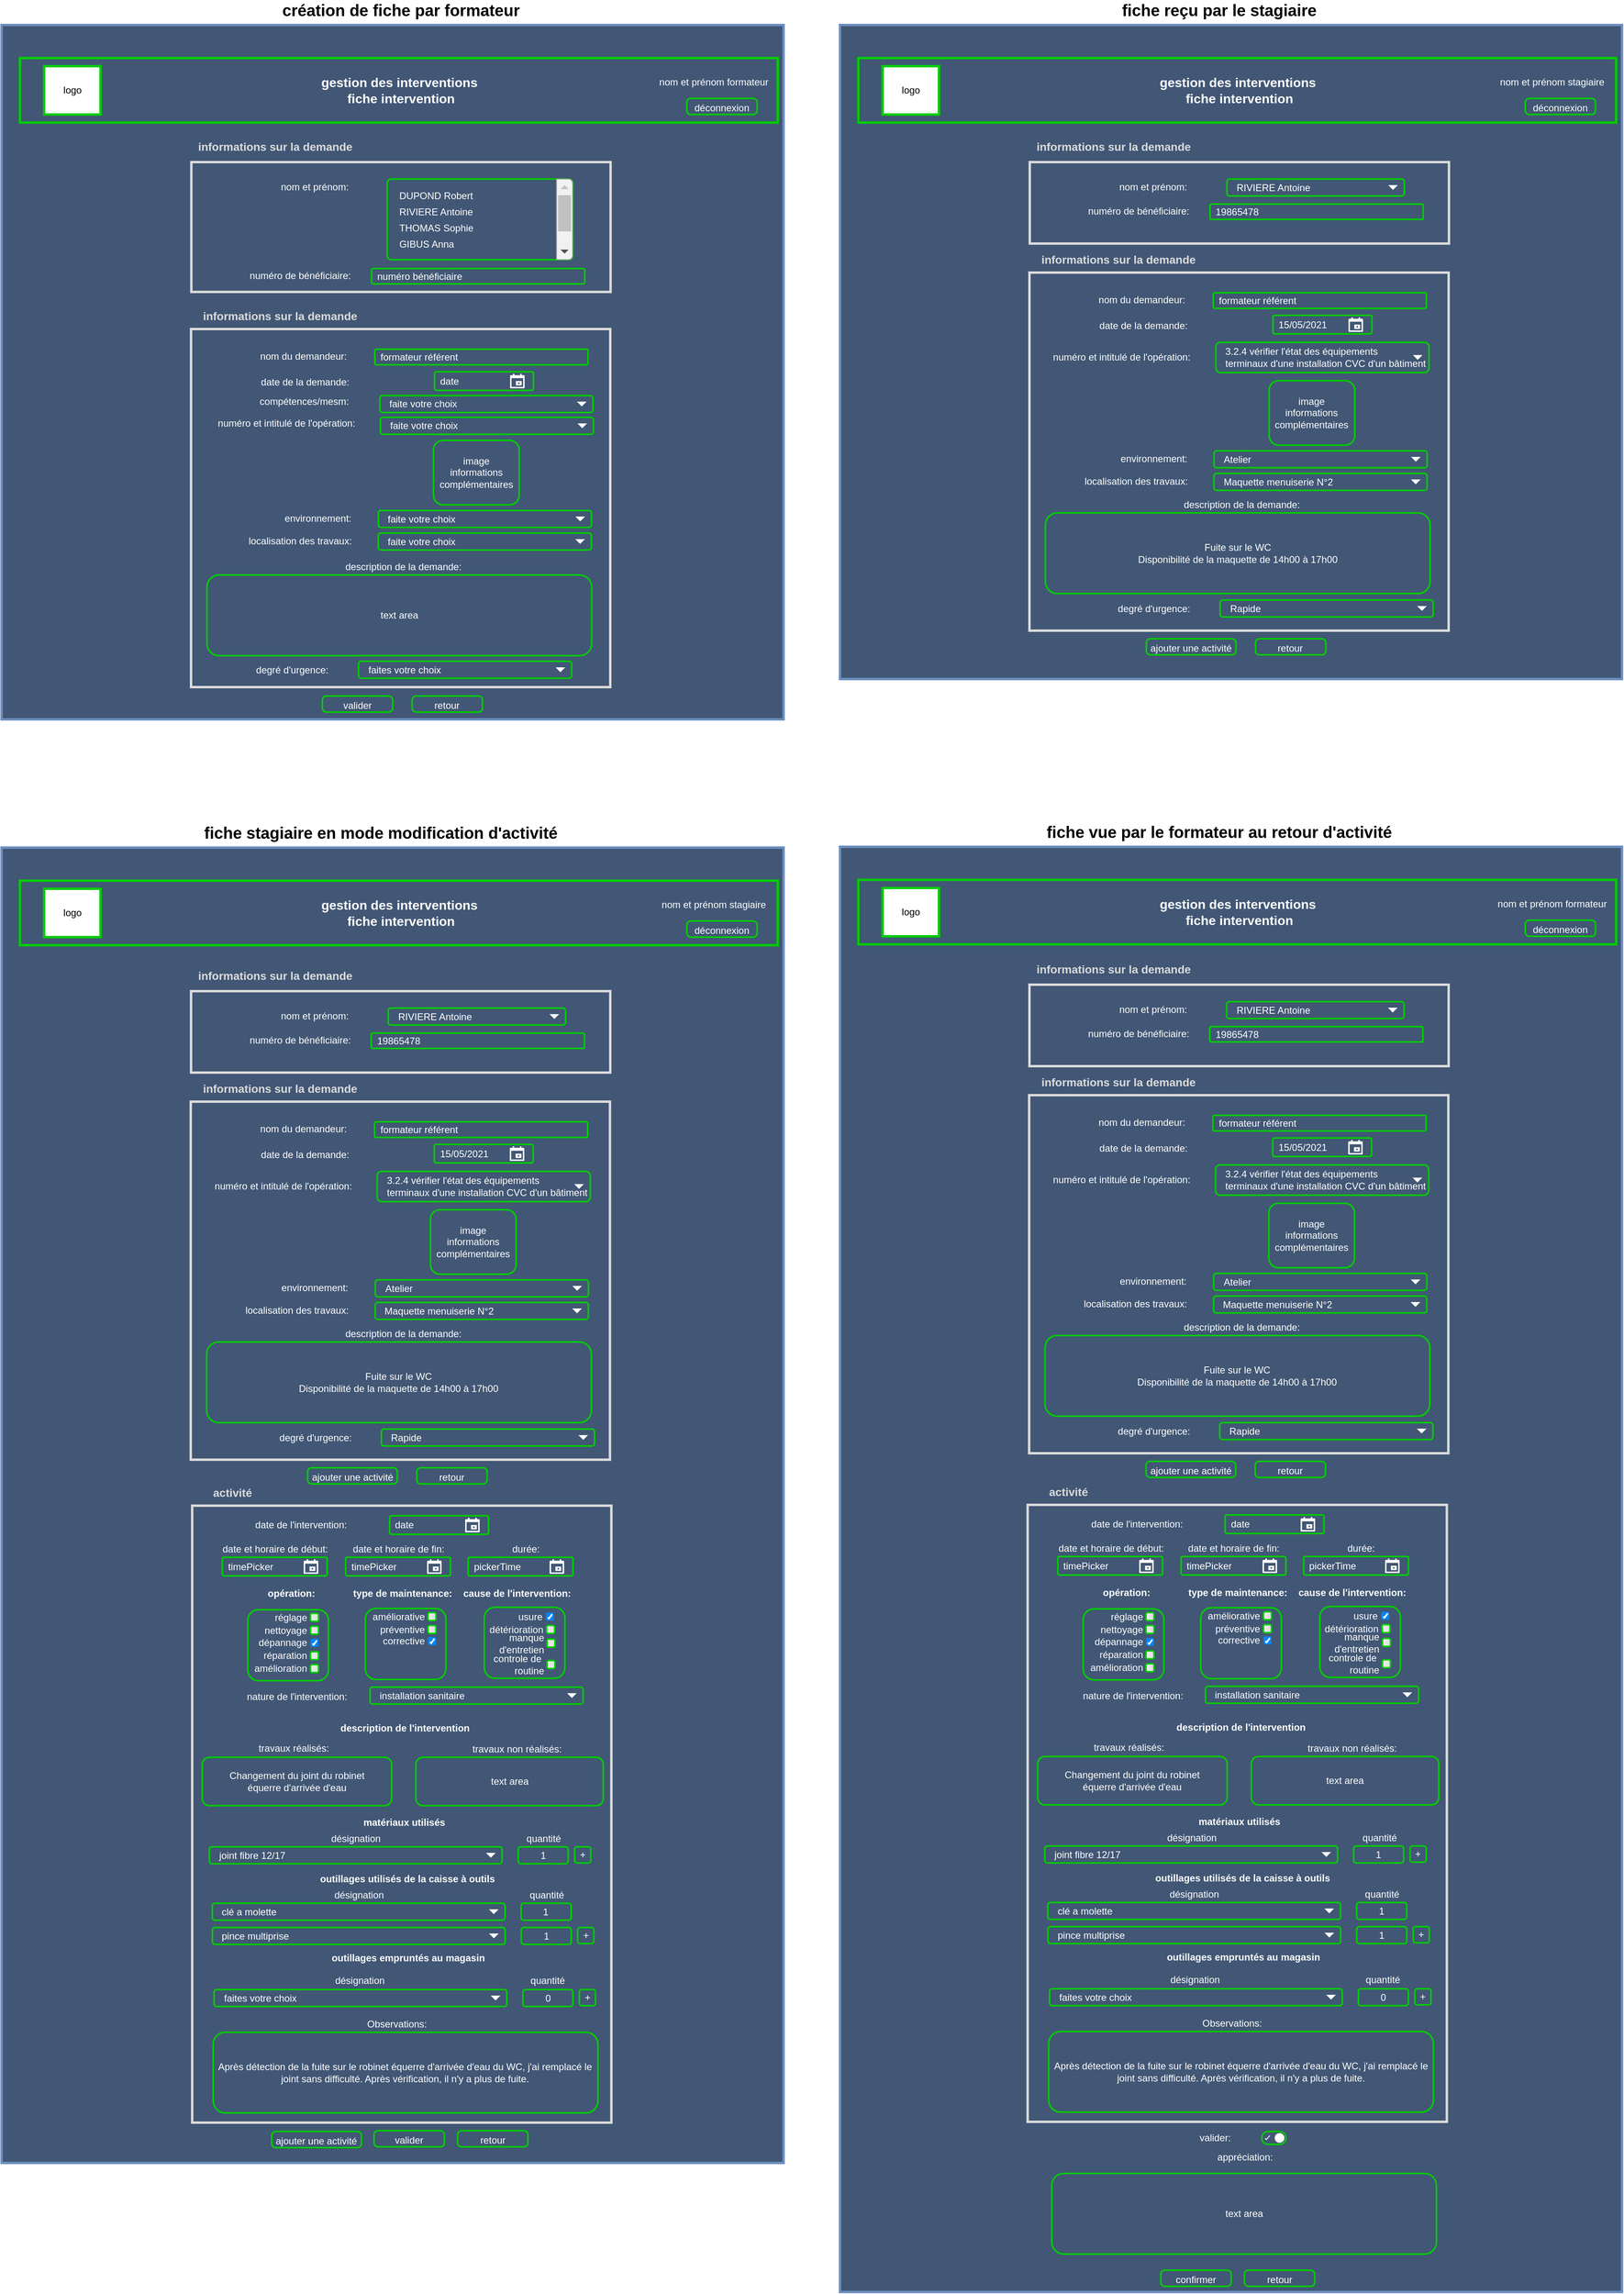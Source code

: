 <mxfile version="14.4.3" type="device"><diagram id="tv3QOq-MICWlFI4omKUR" name="Page-1"><mxGraphModel dx="2370" dy="1270" grid="1" gridSize="10" guides="1" tooltips="1" connect="1" arrows="1" fold="1" page="1" pageScale="1" pageWidth="2500" pageHeight="2500" math="0" shadow="0"><root><mxCell id="0"/><mxCell id="1" parent="0"/><mxCell id="borMfbuMcdbXMt9ZOtKK-62" value="" style="rounded=0;whiteSpace=wrap;html=1;strokeWidth=3;strokeColor=#6C8EBF;fillColor=#425775;" parent="1" vertex="1"><mxGeometry x="390" y="1069" width="970" height="1631" as="geometry"/></mxCell><mxCell id="bz115-KL983n83hMZGC7-15" value="" style="rounded=0;whiteSpace=wrap;html=1;strokeWidth=3;strokeColor=#6C8EBF;fillColor=#425775;" parent="1" vertex="1"><mxGeometry x="390" y="49" width="970" height="861" as="geometry"/></mxCell><mxCell id="bz115-KL983n83hMZGC7-29" value="" style="rounded=0;whiteSpace=wrap;html=1;strokeWidth=3;fillColor=#425775;strokeColor=#DBDBDB;" parent="1" vertex="1"><mxGeometry x="625" y="426" width="520" height="444" as="geometry"/></mxCell><mxCell id="bz115-KL983n83hMZGC7-30" value="&lt;font color=&quot;#ffffff&quot;&gt;date de la demande:&lt;/font&gt;" style="text;html=1;align=center;verticalAlign=middle;resizable=0;points=[];autosize=1;" parent="1" vertex="1"><mxGeometry x="706.37" y="482" width="120" height="20" as="geometry"/></mxCell><mxCell id="bz115-KL983n83hMZGC7-38" value="&lt;font color=&quot;#dbdbdb&quot;&gt;&lt;span style=&quot;font-size: 14px&quot;&gt;&lt;b&gt;informations sur la demande&lt;/b&gt;&lt;/span&gt;&lt;/font&gt;" style="text;html=1;align=center;verticalAlign=middle;resizable=0;points=[];autosize=1;" parent="1" vertex="1"><mxGeometry x="630" y="400" width="210" height="20" as="geometry"/></mxCell><mxCell id="bz115-KL983n83hMZGC7-55" value="" style="rounded=0;whiteSpace=wrap;html=1;strokeWidth=3;fillColor=#425775;fontColor=#FFFFFF;strokeColor=#00CC00;" parent="1" vertex="1"><mxGeometry x="412.75" y="90" width="940" height="80" as="geometry"/></mxCell><mxCell id="bz115-KL983n83hMZGC7-56" value="&lt;font color=&quot;#000000&quot;&gt;logo&lt;/font&gt;" style="rounded=0;whiteSpace=wrap;html=1;strokeColor=#00CC00;strokeWidth=3;fontColor=#FFFFFF;fillColor=#FFFFFF;" parent="1" vertex="1"><mxGeometry x="442.75" y="100" width="70" height="60" as="geometry"/></mxCell><mxCell id="bz115-KL983n83hMZGC7-59" value="nom et prénom formateur" style="text;html=1;align=center;verticalAlign=middle;resizable=0;points=[];autosize=1;fontColor=#FFFFFF;" parent="1" vertex="1"><mxGeometry x="1197.75" y="110" width="150" height="20" as="geometry"/></mxCell><mxCell id="bz115-KL983n83hMZGC7-61" value="&lt;font style=&quot;font-size: 16px&quot;&gt;&lt;b&gt;gestion des interventions&lt;/b&gt;&lt;/font&gt;" style="text;html=1;align=center;verticalAlign=middle;resizable=0;points=[];autosize=1;fontColor=#FFFFFF;" parent="1" vertex="1"><mxGeometry x="777.75" y="110" width="210" height="20" as="geometry"/></mxCell><mxCell id="bz115-KL983n83hMZGC7-62" value="&lt;font style=&quot;font-size: 16px&quot;&gt;&lt;b&gt;fiche intervention&lt;/b&gt;&lt;/font&gt;" style="text;html=1;align=center;verticalAlign=middle;resizable=0;points=[];autosize=1;fontColor=#FFFFFF;" parent="1" vertex="1"><mxGeometry x="810" y="130" width="150" height="20" as="geometry"/></mxCell><mxCell id="bz115-KL983n83hMZGC7-66" value="&lt;font color=&quot;#000000&quot; size=&quot;1&quot;&gt;&lt;b style=&quot;font-size: 20px&quot;&gt;création de fiche par formateur&lt;/b&gt;&lt;/font&gt;" style="text;html=1;align=center;verticalAlign=middle;resizable=0;points=[];autosize=1;fontColor=#FFFFFF;" parent="1" vertex="1"><mxGeometry x="730" y="20" width="310" height="20" as="geometry"/></mxCell><mxCell id="bz115-KL983n83hMZGC7-142" value="description de la demande:" style="text;html=1;align=center;verticalAlign=middle;resizable=0;points=[];autosize=1;fontColor=#FFFFFF;" parent="1" vertex="1"><mxGeometry x="808" y="711" width="160" height="20" as="geometry"/></mxCell><mxCell id="bz115-KL983n83hMZGC7-143" value="text area" style="rounded=1;whiteSpace=wrap;html=1;strokeWidth=2;strokeColor=#00CC00;fillColor=none;fontColor=#fff;" parent="1" vertex="1"><mxGeometry x="644.75" y="731" width="477.25" height="100" as="geometry"/></mxCell><mxCell id="O-KYUYJkqlWkYC1DBjho-2" value="&lt;font color=&quot;#ffffff&quot; style=&quot;font-size: 12px&quot;&gt;déconnexion&lt;/font&gt;" style="html=1;shadow=0;dashed=0;shape=mxgraph.bootstrap.rrect;rSize=5;strokeWidth=2;fillColor=none;fontColor=#33A64C;whiteSpace=wrap;align=center;verticalAlign=middle;spacingLeft=0;fontStyle=0;fontSize=16;spacing=5;strokeColor=#00CC00;" parent="1" vertex="1"><mxGeometry x="1240" y="140" width="87.25" height="20" as="geometry"/></mxCell><mxCell id="O-KYUYJkqlWkYC1DBjho-4" value="&lt;font color=&quot;#ffffff&quot; style=&quot;font-size: 12px&quot;&gt;valider&lt;/font&gt;" style="html=1;shadow=0;dashed=0;shape=mxgraph.bootstrap.rrect;rSize=5;strokeWidth=2;fillColor=none;fontColor=#33A64C;whiteSpace=wrap;align=center;verticalAlign=middle;spacingLeft=0;fontStyle=0;fontSize=16;spacing=5;strokeColor=#00CC00;" parent="1" vertex="1"><mxGeometry x="787.93" y="881" width="87.25" height="20" as="geometry"/></mxCell><mxCell id="O-KYUYJkqlWkYC1DBjho-6" value="&lt;font color=&quot;#ffffff&quot; style=&quot;font-size: 12px&quot;&gt;retour&lt;/font&gt;" style="html=1;shadow=0;dashed=0;shape=mxgraph.bootstrap.rrect;rSize=5;strokeWidth=2;fillColor=none;fontColor=#33A64C;whiteSpace=wrap;align=center;verticalAlign=middle;spacingLeft=0;fontStyle=0;fontSize=16;spacing=5;strokeColor=#00CC00;" parent="1" vertex="1"><mxGeometry x="899.3" y="881" width="87.25" height="20" as="geometry"/></mxCell><mxCell id="O-KYUYJkqlWkYC1DBjho-47" value="&lt;font color=&quot;#ffffff&quot;&gt;date&lt;/font&gt;" style="rounded=1;arcSize=9;align=left;spacingLeft=5;html=1;strokeWidth=2;fontColor=#596780;fontSize=12;strokeColor=#00CC00;fillColor=none;" parent="1" vertex="1"><mxGeometry x="927.13" y="479" width="122.62" height="23" as="geometry"/></mxCell><mxCell id="O-KYUYJkqlWkYC1DBjho-48" value="" style="shape=mxgraph.gmdl.calendar;strokeColor=none" parent="O-KYUYJkqlWkYC1DBjho-47" vertex="1"><mxGeometry x="1" y="0.5" width="18" height="18" relative="1" as="geometry"><mxPoint x="-29" y="-9" as="offset"/></mxGeometry></mxCell><mxCell id="TPqINoN_2lFQt5v46zCn-2" value="" style="rounded=0;whiteSpace=wrap;html=1;strokeWidth=3;fillColor=#425775;strokeColor=#DBDBDB;" parent="1" vertex="1"><mxGeometry x="626.38" y="1885" width="520" height="765" as="geometry"/></mxCell><mxCell id="TPqINoN_2lFQt5v46zCn-3" value="" style="rounded=1;whiteSpace=wrap;html=1;strokeColor=#00CC00;strokeWidth=2;gradientColor=#ffffff;fontColor=#FFFFFF;fillColor=none;" parent="1" vertex="1"><mxGeometry x="695.38" y="2014" width="100" height="88" as="geometry"/></mxCell><mxCell id="TPqINoN_2lFQt5v46zCn-4" value="" style="rounded=1;whiteSpace=wrap;html=1;strokeColor=#00CC00;strokeWidth=2;gradientColor=#ffffff;fontColor=#FFFFFF;fillColor=none;" parent="1" vertex="1"><mxGeometry x="841.13" y="2012.5" width="100" height="88" as="geometry"/></mxCell><mxCell id="TPqINoN_2lFQt5v46zCn-5" value="&lt;font color=&quot;#ffffff&quot;&gt;date de l'intervention:&lt;/font&gt;" style="text;html=1;align=center;verticalAlign=middle;resizable=0;points=[];autosize=1;" parent="1" vertex="1"><mxGeometry x="696.38" y="1899" width="130" height="20" as="geometry"/></mxCell><mxCell id="TPqINoN_2lFQt5v46zCn-6" value="&lt;font color=&quot;#ffffff&quot;&gt;travaux réalisés:&lt;/font&gt;" style="text;html=1;align=center;verticalAlign=middle;resizable=0;points=[];autosize=1;" parent="1" vertex="1"><mxGeometry x="701.5" y="2176" width="100" height="20" as="geometry"/></mxCell><mxCell id="TPqINoN_2lFQt5v46zCn-7" value="&lt;font color=&quot;#dbdbdb&quot;&gt;&lt;span style=&quot;font-size: 14px&quot;&gt;&lt;b&gt;activité&lt;/b&gt;&lt;/span&gt;&lt;/font&gt;" style="text;html=1;align=center;verticalAlign=middle;resizable=0;points=[];autosize=1;" parent="1" vertex="1"><mxGeometry x="646.38" y="1859" width="60" height="20" as="geometry"/></mxCell><mxCell id="TPqINoN_2lFQt5v46zCn-8" value="&lt;font color=&quot;#ffffff&quot;&gt;travaux non réalisés:&lt;/font&gt;" style="text;html=1;align=center;verticalAlign=middle;resizable=0;points=[];autosize=1;" parent="1" vertex="1"><mxGeometry x="963.87" y="2177" width="130" height="20" as="geometry"/></mxCell><mxCell id="TPqINoN_2lFQt5v46zCn-9" value="&lt;font color=&quot;#ffffff&quot;&gt;Changement du joint du robinet&lt;br&gt;équerre d'arrivée d'eau&lt;br&gt;&lt;/font&gt;" style="rounded=1;whiteSpace=wrap;html=1;strokeWidth=2;fontColor=#333333;strokeColor=#00CC00;fillColor=none;" parent="1" vertex="1"><mxGeometry x="638.87" y="2197" width="235" height="60" as="geometry"/></mxCell><mxCell id="TPqINoN_2lFQt5v46zCn-10" value="&lt;font color=&quot;#ffffff&quot;&gt;text area&lt;/font&gt;" style="rounded=1;whiteSpace=wrap;html=1;strokeWidth=2;fontColor=#333333;strokeColor=#00CC00;fillColor=none;" parent="1" vertex="1"><mxGeometry x="903.87" y="2197" width="232.5" height="60" as="geometry"/></mxCell><mxCell id="TPqINoN_2lFQt5v46zCn-11" value="nature de l'intervention:" style="text;html=1;align=center;verticalAlign=middle;resizable=0;points=[];autosize=1;fontColor=#FFFFFF;" parent="1" vertex="1"><mxGeometry x="686.38" y="2112" width="140" height="20" as="geometry"/></mxCell><mxCell id="TPqINoN_2lFQt5v46zCn-12" value="&lt;font color=&quot;#ffffff&quot;&gt;date et horaire de début:&lt;/font&gt;" style="text;html=1;align=center;verticalAlign=middle;resizable=0;points=[];autosize=1;" parent="1" vertex="1"><mxGeometry x="654.13" y="1929" width="150" height="20" as="geometry"/></mxCell><mxCell id="TPqINoN_2lFQt5v46zCn-13" value="&lt;font color=&quot;#ffffff&quot;&gt;date et horaire de fin:&lt;/font&gt;" style="text;html=1;align=center;verticalAlign=middle;resizable=0;points=[];autosize=1;" parent="1" vertex="1"><mxGeometry x="816.76" y="1929" width="130" height="20" as="geometry"/></mxCell><mxCell id="TPqINoN_2lFQt5v46zCn-14" value="&lt;font color=&quot;#ffffff&quot;&gt;durée:&lt;/font&gt;" style="text;html=1;align=center;verticalAlign=middle;resizable=0;points=[];autosize=1;fontStyle=0" parent="1" vertex="1"><mxGeometry x="1014.63" y="1929" width="50" height="20" as="geometry"/></mxCell><mxCell id="TPqINoN_2lFQt5v46zCn-21" value="opération:" style="text;html=1;align=center;verticalAlign=middle;resizable=0;points=[];autosize=1;fontColor=#FFFFFF;fontStyle=1" parent="1" vertex="1"><mxGeometry x="714.01" y="1984" width="70" height="20" as="geometry"/></mxCell><mxCell id="TPqINoN_2lFQt5v46zCn-22" value="type de maintenance:" style="text;html=1;align=center;verticalAlign=middle;resizable=0;points=[];autosize=1;fontColor=#FFFFFF;fontStyle=1" parent="1" vertex="1"><mxGeometry x="816.76" y="1984" width="140" height="20" as="geometry"/></mxCell><mxCell id="TPqINoN_2lFQt5v46zCn-23" value="cause de l'intervention:" style="text;html=1;align=center;verticalAlign=middle;resizable=0;points=[];autosize=1;fontColor=#FFFFFF;fontStyle=1" parent="1" vertex="1"><mxGeometry x="953.76" y="1984" width="150" height="20" as="geometry"/></mxCell><mxCell id="TPqINoN_2lFQt5v46zCn-24" value="désignation" style="text;html=1;align=center;verticalAlign=middle;resizable=0;points=[];autosize=1;fontColor=#FFFFFF;" parent="1" vertex="1"><mxGeometry x="789.25" y="2288" width="80" height="20" as="geometry"/></mxCell><mxCell id="TPqINoN_2lFQt5v46zCn-25" value="+" style="whiteSpace=wrap;html=1;aspect=fixed;strokeColor=#00CC00;strokeWidth=2;fillColor=#425775;fontColor=#FFFFFF;rounded=1;" parent="1" vertex="1"><mxGeometry x="1100.81" y="2308" width="20" height="20" as="geometry"/></mxCell><mxCell id="TPqINoN_2lFQt5v46zCn-27" value="Observations:" style="text;html=1;align=center;verticalAlign=middle;resizable=0;points=[];autosize=1;fontColor=#FFFFFF;" parent="1" vertex="1"><mxGeometry x="834.74" y="2518" width="90" height="20" as="geometry"/></mxCell><mxCell id="TPqINoN_2lFQt5v46zCn-28" value="Après détection de la fuite sur le robinet équerre d'arrivée d'eau du WC, j'ai remplacé le joint sans difficulté. Après vérification, il n'y a plus de fuite." style="rounded=1;whiteSpace=wrap;html=1;strokeWidth=2;strokeColor=#00CC00;fillColor=none;fontColor=#fff;" parent="1" vertex="1"><mxGeometry x="652.49" y="2538" width="477.25" height="100" as="geometry"/></mxCell><mxCell id="TPqINoN_2lFQt5v46zCn-31" value="&lt;font color=&quot;#ffffff&quot; style=&quot;font-size: 12px&quot;&gt;valider&lt;/font&gt;" style="html=1;shadow=0;dashed=0;shape=mxgraph.bootstrap.rrect;rSize=5;strokeWidth=2;fillColor=none;fontColor=#33A64C;whiteSpace=wrap;align=center;verticalAlign=middle;spacingLeft=0;fontStyle=0;fontSize=16;spacing=5;strokeColor=#00CC00;" parent="1" vertex="1"><mxGeometry x="851.99" y="2660" width="87.25" height="20" as="geometry"/></mxCell><mxCell id="TPqINoN_2lFQt5v46zCn-32" value="&lt;font color=&quot;#ffffff&quot; style=&quot;font-size: 12px&quot;&gt;retour&lt;/font&gt;" style="html=1;shadow=0;dashed=0;shape=mxgraph.bootstrap.rrect;rSize=5;strokeWidth=2;fillColor=none;fontColor=#33A64C;whiteSpace=wrap;align=center;verticalAlign=middle;spacingLeft=0;fontStyle=0;fontSize=16;spacing=5;strokeColor=#00CC00;" parent="1" vertex="1"><mxGeometry x="955.62" y="2660" width="87.25" height="20" as="geometry"/></mxCell><mxCell id="TPqINoN_2lFQt5v46zCn-33" value="dépannage" style="html=1;shadow=0;dashed=0;shape=mxgraph.bootstrap.checkbox2;labelPosition=left;verticalLabelPosition=middle;align=right;verticalAlign=middle;checked=1;spacing=5;checkedFill=#0085FC;checkedStroke=#ffffff;strokeWidth=2;fontColor=#FFFFFF;gradientColor=#ffffff;strokeColor=#00CC00;" parent="1" vertex="1"><mxGeometry x="773.13" y="2050" width="10" height="10" as="geometry"/></mxCell><mxCell id="TPqINoN_2lFQt5v46zCn-34" value="nettoyage" style="html=1;shadow=0;dashed=0;shape=mxgraph.bootstrap.checkbox2;labelPosition=left;verticalLabelPosition=middle;align=right;verticalAlign=middle;gradientColor=#DEDEDE;fillColor=#EDEDED;checked=0;spacing=5;checkedFill=#0085FC;checkedStroke=#ffffff;strokeColor=#00CC00;strokeWidth=2;flipH=1;direction=south;labelBorderColor=none;fontColor=#FFFFFF;" parent="1" vertex="1"><mxGeometry x="773.13" y="2034.5" width="10" height="10" as="geometry"/></mxCell><mxCell id="TPqINoN_2lFQt5v46zCn-35" value="réglage" style="html=1;shadow=0;dashed=0;shape=mxgraph.bootstrap.checkbox2;labelPosition=left;verticalLabelPosition=middle;align=right;verticalAlign=middle;gradientColor=#DEDEDE;fillColor=#EDEDED;checked=0;spacing=5;checkedFill=#0085FC;checkedStroke=#ffffff;strokeColor=#00CC00;strokeWidth=2;flipH=1;direction=south;labelBorderColor=none;fontColor=#FFFFFF;" parent="1" vertex="1"><mxGeometry x="773.13" y="2018.5" width="10" height="10" as="geometry"/></mxCell><mxCell id="TPqINoN_2lFQt5v46zCn-36" value="réparation" style="html=1;shadow=0;dashed=0;shape=mxgraph.bootstrap.checkbox2;labelPosition=left;verticalLabelPosition=middle;align=right;verticalAlign=middle;gradientColor=#DEDEDE;fillColor=#EDEDED;checked=0;spacing=5;checkedFill=#0085FC;checkedStroke=#ffffff;strokeColor=#00CC00;strokeWidth=2;flipH=1;direction=south;labelBorderColor=none;fontColor=#FFFFFF;" parent="1" vertex="1"><mxGeometry x="773.13" y="2066" width="10" height="10" as="geometry"/></mxCell><mxCell id="TPqINoN_2lFQt5v46zCn-37" value="amélioration" style="html=1;shadow=0;dashed=0;shape=mxgraph.bootstrap.checkbox2;labelPosition=left;verticalLabelPosition=middle;align=right;verticalAlign=middle;gradientColor=#DEDEDE;fillColor=#EDEDED;checked=0;spacing=5;checkedFill=#0085FC;checkedStroke=#ffffff;strokeColor=#00CC00;strokeWidth=2;flipH=1;direction=south;labelBorderColor=none;fontColor=#FFFFFF;" parent="1" vertex="1"><mxGeometry x="773.13" y="2082" width="10" height="10" as="geometry"/></mxCell><mxCell id="TPqINoN_2lFQt5v46zCn-38" value="corrective" style="html=1;shadow=0;dashed=0;shape=mxgraph.bootstrap.checkbox2;labelPosition=left;verticalLabelPosition=middle;align=right;verticalAlign=middle;checked=1;spacing=5;checkedFill=#0085FC;checkedStroke=#ffffff;strokeWidth=2;fontColor=#FFFFFF;gradientColor=#ffffff;strokeColor=#00CC00;" parent="1" vertex="1"><mxGeometry x="918.88" y="2048" width="10" height="10" as="geometry"/></mxCell><mxCell id="TPqINoN_2lFQt5v46zCn-39" value="améliorative" style="html=1;shadow=0;dashed=0;shape=mxgraph.bootstrap.checkbox2;labelPosition=left;verticalLabelPosition=middle;align=right;verticalAlign=middle;gradientColor=#DEDEDE;fillColor=#EDEDED;checked=0;spacing=5;checkedFill=#0085FC;checkedStroke=#ffffff;strokeColor=#00CC00;strokeWidth=2;flipH=1;direction=south;labelBorderColor=none;fontColor=#FFFFFF;" parent="1" vertex="1"><mxGeometry x="918.88" y="2017.5" width="10" height="10" as="geometry"/></mxCell><mxCell id="TPqINoN_2lFQt5v46zCn-40" value="préventive" style="html=1;shadow=0;dashed=0;shape=mxgraph.bootstrap.checkbox2;labelPosition=left;verticalLabelPosition=middle;align=right;verticalAlign=middle;gradientColor=#DEDEDE;fillColor=#EDEDED;checked=0;spacing=5;checkedFill=#0085FC;checkedStroke=#ffffff;strokeColor=#00CC00;strokeWidth=2;flipH=1;direction=south;labelBorderColor=none;fontColor=#FFFFFF;" parent="1" vertex="1"><mxGeometry x="918.88" y="2033.5" width="10" height="10" as="geometry"/></mxCell><mxCell id="TPqINoN_2lFQt5v46zCn-41" value="" style="rounded=1;whiteSpace=wrap;html=1;strokeColor=#00CC00;strokeWidth=2;gradientColor=#ffffff;fontColor=#FFFFFF;fillColor=none;" parent="1" vertex="1"><mxGeometry x="988.76" y="2011" width="100" height="88" as="geometry"/></mxCell><mxCell id="TPqINoN_2lFQt5v46zCn-42" value="usure" style="html=1;shadow=0;dashed=0;shape=mxgraph.bootstrap.checkbox2;labelPosition=left;verticalLabelPosition=middle;align=right;verticalAlign=middle;checked=1;spacing=5;checkedFill=#0085FC;checkedStroke=#ffffff;strokeWidth=2;fontColor=#FFFFFF;gradientColor=#ffffff;strokeColor=#00CC00;" parent="1" vertex="1"><mxGeometry x="1065" y="2017.5" width="10" height="10" as="geometry"/></mxCell><mxCell id="TPqINoN_2lFQt5v46zCn-43" value="détérioration" style="html=1;shadow=0;dashed=0;shape=mxgraph.bootstrap.checkbox2;labelPosition=left;verticalLabelPosition=middle;align=right;verticalAlign=middle;gradientColor=#DEDEDE;fillColor=#EDEDED;checked=0;spacing=5;checkedFill=#0085FC;checkedStroke=#ffffff;strokeColor=#00CC00;strokeWidth=2;flipH=1;direction=south;labelBorderColor=none;fontColor=#FFFFFF;" parent="1" vertex="1"><mxGeometry x="1066" y="2033.5" width="10" height="10" as="geometry"/></mxCell><mxCell id="TPqINoN_2lFQt5v46zCn-44" value="manque&lt;br&gt;d'entretien" style="html=1;shadow=0;dashed=0;shape=mxgraph.bootstrap.checkbox2;labelPosition=left;verticalLabelPosition=middle;align=right;verticalAlign=middle;gradientColor=#DEDEDE;fillColor=#EDEDED;checked=0;spacing=5;checkedFill=#0085FC;checkedStroke=#ffffff;strokeColor=#00CC00;strokeWidth=2;flipH=1;direction=south;labelBorderColor=none;fontColor=#FFFFFF;" parent="1" vertex="1"><mxGeometry x="1066.51" y="2050.5" width="10" height="10" as="geometry"/></mxCell><mxCell id="TPqINoN_2lFQt5v46zCn-45" value="controle de&amp;nbsp;&lt;br&gt;routine" style="html=1;shadow=0;dashed=0;shape=mxgraph.bootstrap.checkbox2;labelPosition=left;verticalLabelPosition=middle;align=right;verticalAlign=middle;gradientColor=#DEDEDE;fillColor=#EDEDED;checked=0;spacing=5;checkedFill=#0085FC;checkedStroke=#ffffff;strokeColor=#00CC00;strokeWidth=2;flipH=1;direction=south;labelBorderColor=none;fontColor=#FFFFFF;" parent="1" vertex="1"><mxGeometry x="1066.51" y="2077" width="10" height="10" as="geometry"/></mxCell><mxCell id="TPqINoN_2lFQt5v46zCn-46" value="&lt;font color=&quot;#ffffff&quot;&gt;date&lt;/font&gt;" style="rounded=1;arcSize=9;align=left;spacingLeft=5;html=1;strokeWidth=2;fontColor=#596780;fontSize=12;strokeColor=#00CC00;fillColor=none;" parent="1" vertex="1"><mxGeometry x="871.38" y="1897.5" width="122.62" height="23" as="geometry"/></mxCell><mxCell id="TPqINoN_2lFQt5v46zCn-47" value="" style="shape=mxgraph.gmdl.calendar;strokeColor=none" parent="TPqINoN_2lFQt5v46zCn-46" vertex="1"><mxGeometry x="1" y="0.5" width="18" height="18" relative="1" as="geometry"><mxPoint x="-29" y="-9" as="offset"/></mxGeometry></mxCell><mxCell id="TPqINoN_2lFQt5v46zCn-48" value="&lt;font color=&quot;#ffffff&quot;&gt;timePicker&lt;/font&gt;" style="rounded=1;arcSize=9;align=left;spacingLeft=5;html=1;strokeWidth=2;fontColor=#596780;fontSize=12;strokeColor=#00CC00;fillColor=none;" parent="1" vertex="1"><mxGeometry x="663.76" y="1949" width="130" height="23" as="geometry"/></mxCell><mxCell id="TPqINoN_2lFQt5v46zCn-49" value="" style="shape=mxgraph.gmdl.calendar;strokeColor=none" parent="TPqINoN_2lFQt5v46zCn-48" vertex="1"><mxGeometry x="1" y="0.5" width="18" height="18" relative="1" as="geometry"><mxPoint x="-29" y="-9" as="offset"/></mxGeometry></mxCell><mxCell id="TPqINoN_2lFQt5v46zCn-50" value="&lt;font color=&quot;#ffffff&quot;&gt;timePicker&lt;/font&gt;" style="rounded=1;arcSize=9;align=left;spacingLeft=5;html=1;strokeWidth=2;fontColor=#596780;fontSize=12;strokeColor=#00CC00;fillColor=none;" parent="1" vertex="1"><mxGeometry x="816.76" y="1949" width="130" height="23" as="geometry"/></mxCell><mxCell id="TPqINoN_2lFQt5v46zCn-51" value="" style="shape=mxgraph.gmdl.calendar;strokeColor=none" parent="TPqINoN_2lFQt5v46zCn-50" vertex="1"><mxGeometry x="1" y="0.5" width="18" height="18" relative="1" as="geometry"><mxPoint x="-29" y="-9" as="offset"/></mxGeometry></mxCell><mxCell id="TPqINoN_2lFQt5v46zCn-52" value="&lt;font color=&quot;#ffffff&quot;&gt;pickerTime&lt;/font&gt;" style="rounded=1;arcSize=9;align=left;spacingLeft=5;html=1;strokeWidth=2;fontColor=#596780;fontSize=12;strokeColor=#00CC00;fillColor=none;" parent="1" vertex="1"><mxGeometry x="968.76" y="1949" width="130" height="23" as="geometry"/></mxCell><mxCell id="TPqINoN_2lFQt5v46zCn-53" value="" style="shape=mxgraph.gmdl.calendar;strokeColor=none" parent="TPqINoN_2lFQt5v46zCn-52" vertex="1"><mxGeometry x="1" y="0.5" width="18" height="18" relative="1" as="geometry"><mxPoint x="-29" y="-9" as="offset"/></mxGeometry></mxCell><mxCell id="TPqINoN_2lFQt5v46zCn-54" value="installation sanitaire" style="rounded=1;html=1;align=left;fontSize=12;spacingLeft=10;strokeWidth=2;strokeColor=#00CC00;fillColor=none;fontColor=#fff;" parent="1" vertex="1"><mxGeometry x="847.01" y="2110" width="264.37" height="21" as="geometry"/></mxCell><mxCell id="TPqINoN_2lFQt5v46zCn-55" value="" style="shape=triangle;direction=south;strokeColor=none;html=1;fillColor=#fff;" parent="TPqINoN_2lFQt5v46zCn-54" vertex="1"><mxGeometry x="1" y="0.5" width="12" height="6" relative="1" as="geometry"><mxPoint x="-20" y="-3" as="offset"/></mxGeometry></mxCell><mxCell id="TPqINoN_2lFQt5v46zCn-56" value="joint fibre 12/17" style="rounded=1;html=1;align=left;fontSize=12;spacingLeft=10;strokeWidth=2;strokeColor=#00CC00;fillColor=none;fontColor=#fff;" parent="1" vertex="1"><mxGeometry x="647.69" y="2308" width="363.12" height="21" as="geometry"/></mxCell><mxCell id="TPqINoN_2lFQt5v46zCn-57" value="" style="shape=triangle;direction=south;strokeColor=none;html=1;fillColor=#fff;" parent="TPqINoN_2lFQt5v46zCn-56" vertex="1"><mxGeometry x="1" y="0.5" width="12" height="6" relative="1" as="geometry"><mxPoint x="-20" y="-3" as="offset"/></mxGeometry></mxCell><mxCell id="TPqINoN_2lFQt5v46zCn-66" value="numéro et intitulé de l'opération:" style="text;html=1;align=center;verticalAlign=middle;resizable=0;points=[];autosize=1;fontColor=#FFFFFF;" parent="1" vertex="1"><mxGeometry x="647.75" y="533" width="190" height="20" as="geometry"/></mxCell><mxCell id="TPqINoN_2lFQt5v46zCn-67" value="faite votre choix" style="rounded=1;html=1;align=left;fontSize=12;spacingLeft=10;strokeWidth=2;strokeColor=#00CC00;fillColor=none;fontColor=#fff;" parent="1" vertex="1"><mxGeometry x="859.88" y="535.5" width="264.37" height="21" as="geometry"/></mxCell><mxCell id="TPqINoN_2lFQt5v46zCn-68" value="" style="shape=triangle;direction=south;strokeColor=none;html=1;fillColor=#fff;" parent="TPqINoN_2lFQt5v46zCn-67" vertex="1"><mxGeometry x="1" y="0.5" width="12" height="6" relative="1" as="geometry"><mxPoint x="-20" y="-3" as="offset"/></mxGeometry></mxCell><mxCell id="TPqINoN_2lFQt5v46zCn-72" value="localisation des travaux:" style="text;html=1;align=center;verticalAlign=middle;resizable=0;points=[];autosize=1;fontColor=#FFFFFF;" parent="1" vertex="1"><mxGeometry x="690.12" y="679" width="140" height="20" as="geometry"/></mxCell><mxCell id="TPqINoN_2lFQt5v46zCn-73" value="faite votre choix" style="rounded=1;html=1;align=left;fontSize=12;spacingLeft=10;strokeWidth=2;fillColor=none;fontColor=#fff;strokeColor=#00CC00;" parent="1" vertex="1"><mxGeometry x="857.25" y="679" width="264.37" height="21" as="geometry"/></mxCell><mxCell id="TPqINoN_2lFQt5v46zCn-74" value="" style="shape=triangle;direction=south;strokeColor=none;html=1;fillColor=#fff;" parent="TPqINoN_2lFQt5v46zCn-73" vertex="1"><mxGeometry x="1" y="0.5" width="12" height="6" relative="1" as="geometry"><mxPoint x="-20" y="-3" as="offset"/></mxGeometry></mxCell><mxCell id="borMfbuMcdbXMt9ZOtKK-2" value="image&lt;br&gt;informations complémentaires" style="rounded=1;whiteSpace=wrap;html=1;strokeWidth=2;strokeColor=#00CC00;fillColor=none;fontColor=#fff;" parent="1" vertex="1"><mxGeometry x="925.76" y="564" width="106.24" height="80" as="geometry"/></mxCell><mxCell id="borMfbuMcdbXMt9ZOtKK-4" value="&lt;font color=&quot;#ffffff&quot;&gt;formateur référent&lt;/font&gt;" style="rounded=1;arcSize=9;align=left;spacingLeft=5;html=1;strokeWidth=2;fontColor=#B3BAC5;fontSize=12;strokeColor=#00CC00;fillColor=none;aspect=fixed;" parent="1" vertex="1"><mxGeometry x="852.99" y="451" width="264.37" height="19.32" as="geometry"/></mxCell><mxCell id="borMfbuMcdbXMt9ZOtKK-5" value="&lt;font color=&quot;#ffffff&quot;&gt;nom du demandeur:&lt;/font&gt;" style="text;html=1;align=center;verticalAlign=middle;resizable=0;points=[];autosize=1;" parent="1" vertex="1"><mxGeometry x="704.25" y="450" width="120" height="20" as="geometry"/></mxCell><mxCell id="borMfbuMcdbXMt9ZOtKK-7" value="&lt;font color=&quot;#ffffff&quot;&gt;degré d'urgence:&lt;/font&gt;" style="text;html=1;align=center;verticalAlign=middle;resizable=0;points=[];autosize=1;" parent="1" vertex="1"><mxGeometry x="695.38" y="839" width="110" height="20" as="geometry"/></mxCell><mxCell id="borMfbuMcdbXMt9ZOtKK-8" value="&lt;font color=&quot;#dbdbdb&quot;&gt;&lt;span style=&quot;font-size: 14px&quot;&gt;&lt;b&gt;informations sur la demande&lt;/b&gt;&lt;/span&gt;&lt;/font&gt;" style="text;html=1;align=center;verticalAlign=middle;resizable=0;points=[];autosize=1;" parent="1" vertex="1"><mxGeometry x="624.12" y="190" width="210" height="20" as="geometry"/></mxCell><mxCell id="borMfbuMcdbXMt9ZOtKK-9" value="" style="rounded=0;whiteSpace=wrap;html=1;strokeWidth=3;strokeColor=#DBDBDB;fillColor=none;" parent="1" vertex="1"><mxGeometry x="625.38" y="219" width="520" height="161" as="geometry"/></mxCell><mxCell id="borMfbuMcdbXMt9ZOtKK-10" value="nom et prénom:" style="text;html=1;align=center;verticalAlign=middle;resizable=0;points=[];autosize=1;fontColor=#FFFFFF;" parent="1" vertex="1"><mxGeometry x="728.38" y="240" width="100" height="20" as="geometry"/></mxCell><mxCell id="borMfbuMcdbXMt9ZOtKK-13" value="&lt;font color=&quot;#ffffff&quot;&gt;numéro bénéficiaire&lt;/font&gt;" style="rounded=1;arcSize=9;align=left;spacingLeft=5;html=1;strokeWidth=2;fontColor=#B3BAC5;fontSize=12;strokeColor=#00CC00;fillColor=none;" parent="1" vertex="1"><mxGeometry x="848.99" y="351" width="264.37" height="19" as="geometry"/></mxCell><mxCell id="borMfbuMcdbXMt9ZOtKK-14" value="&lt;font color=&quot;#ffffff&quot;&gt;numéro de bénéficiaire:&lt;/font&gt;" style="text;html=1;align=center;verticalAlign=middle;resizable=0;points=[];autosize=1;" parent="1" vertex="1"><mxGeometry x="690.25" y="350" width="140" height="20" as="geometry"/></mxCell><mxCell id="borMfbuMcdbXMt9ZOtKK-15" value="&lt;font color=&quot;#000000&quot; size=&quot;1&quot;&gt;&lt;b style=&quot;font-size: 20px&quot;&gt;fiche reçu par le stagiaire&lt;/b&gt;&lt;/font&gt;" style="text;html=1;align=center;verticalAlign=middle;resizable=0;points=[];autosize=1;fontColor=#FFFFFF;" parent="1" vertex="1"><mxGeometry x="1770" y="20" width="260" height="20" as="geometry"/></mxCell><mxCell id="borMfbuMcdbXMt9ZOtKK-16" value="" style="rounded=0;whiteSpace=wrap;html=1;strokeWidth=3;strokeColor=#6C8EBF;fillColor=#425775;" parent="1" vertex="1"><mxGeometry x="1430" y="49" width="970" height="811" as="geometry"/></mxCell><mxCell id="borMfbuMcdbXMt9ZOtKK-17" value="" style="rounded=0;whiteSpace=wrap;html=1;strokeWidth=3;fillColor=#425775;strokeColor=#DBDBDB;" parent="1" vertex="1"><mxGeometry x="1665" y="356" width="520" height="444" as="geometry"/></mxCell><mxCell id="borMfbuMcdbXMt9ZOtKK-18" value="&lt;font color=&quot;#ffffff&quot;&gt;date de la demande:&lt;/font&gt;" style="text;html=1;align=center;verticalAlign=middle;resizable=0;points=[];autosize=1;" parent="1" vertex="1"><mxGeometry x="1746.37" y="412" width="120" height="20" as="geometry"/></mxCell><mxCell id="borMfbuMcdbXMt9ZOtKK-19" value="&lt;font color=&quot;#dbdbdb&quot;&gt;&lt;span style=&quot;font-size: 14px&quot;&gt;&lt;b&gt;informations sur la demande&lt;/b&gt;&lt;/span&gt;&lt;/font&gt;" style="text;html=1;align=center;verticalAlign=middle;resizable=0;points=[];autosize=1;" parent="1" vertex="1"><mxGeometry x="1670" y="330" width="210" height="20" as="geometry"/></mxCell><mxCell id="borMfbuMcdbXMt9ZOtKK-21" value="" style="rounded=0;whiteSpace=wrap;html=1;strokeWidth=3;fillColor=#425775;fontColor=#FFFFFF;strokeColor=#00CC00;" parent="1" vertex="1"><mxGeometry x="1452.75" y="90" width="940" height="80" as="geometry"/></mxCell><mxCell id="borMfbuMcdbXMt9ZOtKK-22" value="&lt;font color=&quot;#000000&quot;&gt;logo&lt;/font&gt;" style="rounded=0;whiteSpace=wrap;html=1;strokeColor=#00CC00;strokeWidth=3;fontColor=#FFFFFF;fillColor=#FFFFFF;" parent="1" vertex="1"><mxGeometry x="1482.75" y="100" width="70" height="60" as="geometry"/></mxCell><mxCell id="borMfbuMcdbXMt9ZOtKK-23" value="nom et prénom stagiaire" style="text;html=1;align=center;verticalAlign=middle;resizable=0;points=[];autosize=1;fontColor=#FFFFFF;" parent="1" vertex="1"><mxGeometry x="2242.75" y="110" width="140" height="20" as="geometry"/></mxCell><mxCell id="borMfbuMcdbXMt9ZOtKK-24" value="&lt;font style=&quot;font-size: 16px&quot;&gt;&lt;b&gt;gestion des interventions&lt;/b&gt;&lt;/font&gt;" style="text;html=1;align=center;verticalAlign=middle;resizable=0;points=[];autosize=1;fontColor=#FFFFFF;" parent="1" vertex="1"><mxGeometry x="1817.75" y="110" width="210" height="20" as="geometry"/></mxCell><mxCell id="borMfbuMcdbXMt9ZOtKK-25" value="&lt;font style=&quot;font-size: 16px&quot;&gt;&lt;b&gt;fiche intervention&lt;/b&gt;&lt;/font&gt;" style="text;html=1;align=center;verticalAlign=middle;resizable=0;points=[];autosize=1;fontColor=#FFFFFF;" parent="1" vertex="1"><mxGeometry x="1850" y="130" width="150" height="20" as="geometry"/></mxCell><mxCell id="borMfbuMcdbXMt9ZOtKK-26" value="description de la demande:" style="text;html=1;align=center;verticalAlign=middle;resizable=0;points=[];autosize=1;fontColor=#FFFFFF;" parent="1" vertex="1"><mxGeometry x="1848" y="634" width="160" height="20" as="geometry"/></mxCell><mxCell id="borMfbuMcdbXMt9ZOtKK-27" value="&lt;div&gt;Fuite sur le WC&lt;/div&gt;&lt;div&gt;Disponibilité de la maquette de 14h00 à 17h00&lt;/div&gt;" style="rounded=1;whiteSpace=wrap;html=1;strokeWidth=2;strokeColor=#00CC00;fillColor=none;fontColor=#fff;" parent="1" vertex="1"><mxGeometry x="1684.75" y="654" width="477.25" height="100" as="geometry"/></mxCell><mxCell id="borMfbuMcdbXMt9ZOtKK-28" value="&lt;font color=&quot;#ffffff&quot; style=&quot;font-size: 12px&quot;&gt;déconnexion&lt;/font&gt;" style="html=1;shadow=0;dashed=0;shape=mxgraph.bootstrap.rrect;rSize=5;strokeWidth=2;fillColor=none;fontColor=#33A64C;whiteSpace=wrap;align=center;verticalAlign=middle;spacingLeft=0;fontStyle=0;fontSize=16;spacing=5;strokeColor=#00CC00;" parent="1" vertex="1"><mxGeometry x="2280" y="140" width="87.25" height="20" as="geometry"/></mxCell><mxCell id="borMfbuMcdbXMt9ZOtKK-29" value="&lt;font color=&quot;#ffffff&quot; style=&quot;font-size: 12px&quot;&gt;ajouter une activité&lt;/font&gt;" style="html=1;shadow=0;dashed=0;shape=mxgraph.bootstrap.rrect;rSize=5;strokeWidth=2;fillColor=none;fontColor=#33A64C;whiteSpace=wrap;align=center;verticalAlign=middle;spacingLeft=0;fontStyle=0;fontSize=16;spacing=5;strokeColor=#00CC00;" parent="1" vertex="1"><mxGeometry x="1810" y="810" width="111.25" height="20" as="geometry"/></mxCell><mxCell id="borMfbuMcdbXMt9ZOtKK-30" value="&lt;font color=&quot;#ffffff&quot; style=&quot;font-size: 12px&quot;&gt;retour&lt;/font&gt;" style="html=1;shadow=0;dashed=0;shape=mxgraph.bootstrap.rrect;rSize=5;strokeWidth=2;fillColor=none;fontColor=#33A64C;whiteSpace=wrap;align=center;verticalAlign=middle;spacingLeft=0;fontStyle=0;fontSize=16;spacing=5;strokeColor=#00CC00;" parent="1" vertex="1"><mxGeometry x="1945.37" y="810" width="87.25" height="20" as="geometry"/></mxCell><mxCell id="borMfbuMcdbXMt9ZOtKK-31" value="&lt;font color=&quot;#ffffff&quot;&gt;15/05/2021&lt;/font&gt;" style="rounded=1;arcSize=9;align=left;spacingLeft=5;html=1;strokeWidth=2;fontColor=#596780;fontSize=12;strokeColor=#00CC00;fillColor=none;" parent="1" vertex="1"><mxGeometry x="1967.13" y="409" width="122.62" height="23" as="geometry"/></mxCell><mxCell id="borMfbuMcdbXMt9ZOtKK-32" value="" style="shape=mxgraph.gmdl.calendar;strokeColor=none" parent="borMfbuMcdbXMt9ZOtKK-31" vertex="1"><mxGeometry x="1" y="0.5" width="18" height="18" relative="1" as="geometry"><mxPoint x="-29" y="-9" as="offset"/></mxGeometry></mxCell><mxCell id="borMfbuMcdbXMt9ZOtKK-35" value="numéro et intitulé de l'opération:" style="text;html=1;align=center;verticalAlign=middle;resizable=0;points=[];autosize=1;fontColor=#FFFFFF;" parent="1" vertex="1"><mxGeometry x="1684.12" y="451.25" width="190" height="20" as="geometry"/></mxCell><mxCell id="borMfbuMcdbXMt9ZOtKK-36" value="3.2.4 vérifier l'état des équipements&lt;br&gt;terminaux d'une installation CVC d'un bâtiment" style="rounded=1;html=1;align=left;fontSize=12;spacingLeft=10;strokeWidth=2;strokeColor=#00CC00;fillColor=none;fontColor=#fff;" parent="1" vertex="1"><mxGeometry x="1896.25" y="442.5" width="264.37" height="37.5" as="geometry"/></mxCell><mxCell id="borMfbuMcdbXMt9ZOtKK-37" value="" style="shape=triangle;direction=south;strokeColor=none;html=1;fillColor=#fff;" parent="borMfbuMcdbXMt9ZOtKK-36" vertex="1"><mxGeometry x="1" y="0.5" width="12" height="6" relative="1" as="geometry"><mxPoint x="-20" y="-3" as="offset"/></mxGeometry></mxCell><mxCell id="borMfbuMcdbXMt9ZOtKK-46" value="&lt;font color=&quot;#ffffff&quot;&gt;formateur référent&lt;/font&gt;" style="rounded=1;arcSize=9;align=left;spacingLeft=5;html=1;strokeWidth=2;fontColor=#B3BAC5;fontSize=12;strokeColor=#00CC00;fillColor=none;aspect=fixed;" parent="1" vertex="1"><mxGeometry x="1892.99" y="381" width="264.37" height="19.32" as="geometry"/></mxCell><mxCell id="borMfbuMcdbXMt9ZOtKK-47" value="&lt;font color=&quot;#ffffff&quot;&gt;nom du demandeur:&lt;/font&gt;" style="text;html=1;align=center;verticalAlign=middle;resizable=0;points=[];autosize=1;" parent="1" vertex="1"><mxGeometry x="1744.25" y="380" width="120" height="20" as="geometry"/></mxCell><mxCell id="borMfbuMcdbXMt9ZOtKK-49" value="&lt;font color=&quot;#ffffff&quot;&gt;degré d'urgence:&lt;/font&gt;" style="text;html=1;align=center;verticalAlign=middle;resizable=0;points=[];autosize=1;" parent="1" vertex="1"><mxGeometry x="1764.12" y="763" width="110" height="20" as="geometry"/></mxCell><mxCell id="borMfbuMcdbXMt9ZOtKK-50" value="&lt;font color=&quot;#dbdbdb&quot;&gt;&lt;span style=&quot;font-size: 14px&quot;&gt;&lt;b&gt;informations sur la demande&lt;/b&gt;&lt;/span&gt;&lt;/font&gt;" style="text;html=1;align=center;verticalAlign=middle;resizable=0;points=[];autosize=1;" parent="1" vertex="1"><mxGeometry x="1664.12" y="190" width="210" height="20" as="geometry"/></mxCell><mxCell id="borMfbuMcdbXMt9ZOtKK-51" value="" style="rounded=0;whiteSpace=wrap;html=1;strokeWidth=3;strokeColor=#DBDBDB;fillColor=none;" parent="1" vertex="1"><mxGeometry x="1665.38" y="219" width="520" height="101" as="geometry"/></mxCell><mxCell id="borMfbuMcdbXMt9ZOtKK-52" value="nom et prénom:" style="text;html=1;align=center;verticalAlign=middle;resizable=0;points=[];autosize=1;fontColor=#FFFFFF;" parent="1" vertex="1"><mxGeometry x="1768.38" y="240" width="100" height="20" as="geometry"/></mxCell><mxCell id="borMfbuMcdbXMt9ZOtKK-53" value="RIVIERE Antoine" style="rounded=1;html=1;align=left;fontSize=12;spacingLeft=10;strokeWidth=2;strokeColor=#00CC00;fillColor=none;fontColor=#fff;" parent="1" vertex="1"><mxGeometry x="1910" y="240" width="220" height="21" as="geometry"/></mxCell><mxCell id="borMfbuMcdbXMt9ZOtKK-54" value="" style="shape=triangle;direction=south;strokeColor=none;html=1;fillColor=#fff;" parent="borMfbuMcdbXMt9ZOtKK-53" vertex="1"><mxGeometry x="1" y="0.5" width="12" height="6" relative="1" as="geometry"><mxPoint x="-20" y="-3" as="offset"/></mxGeometry></mxCell><mxCell id="borMfbuMcdbXMt9ZOtKK-55" value="&lt;font color=&quot;#ffffff&quot;&gt;19865478&lt;/font&gt;" style="rounded=1;arcSize=9;align=left;spacingLeft=5;html=1;strokeWidth=2;fontColor=#B3BAC5;fontSize=12;strokeColor=#00CC00;fillColor=none;" parent="1" vertex="1"><mxGeometry x="1888.99" y="271" width="264.37" height="19" as="geometry"/></mxCell><mxCell id="borMfbuMcdbXMt9ZOtKK-56" value="&lt;font color=&quot;#ffffff&quot;&gt;numéro de bénéficiaire:&lt;/font&gt;" style="text;html=1;align=center;verticalAlign=middle;resizable=0;points=[];autosize=1;" parent="1" vertex="1"><mxGeometry x="1730.25" y="270" width="140" height="20" as="geometry"/></mxCell><mxCell id="borMfbuMcdbXMt9ZOtKK-57" value="Rapide" style="rounded=1;html=1;align=left;fontSize=12;spacingLeft=10;strokeWidth=2;fillColor=none;fontColor=#fff;strokeColor=#00CC00;" parent="1" vertex="1"><mxGeometry x="1901.5" y="762" width="264.37" height="21" as="geometry"/></mxCell><mxCell id="borMfbuMcdbXMt9ZOtKK-58" value="" style="shape=triangle;direction=south;strokeColor=none;html=1;fillColor=#fff;" parent="borMfbuMcdbXMt9ZOtKK-57" vertex="1"><mxGeometry x="1" y="0.5" width="12" height="6" relative="1" as="geometry"><mxPoint x="-20" y="-3" as="offset"/></mxGeometry></mxCell><mxCell id="borMfbuMcdbXMt9ZOtKK-59" value="faites votre choix" style="rounded=1;html=1;align=left;fontSize=12;spacingLeft=10;strokeWidth=2;fillColor=none;fontColor=#fff;strokeColor=#00CC00;" parent="1" vertex="1"><mxGeometry x="832.76" y="838" width="264.37" height="21" as="geometry"/></mxCell><mxCell id="borMfbuMcdbXMt9ZOtKK-60" value="" style="shape=triangle;direction=south;strokeColor=none;html=1;fillColor=#fff;" parent="borMfbuMcdbXMt9ZOtKK-59" vertex="1"><mxGeometry x="1" y="0.5" width="12" height="6" relative="1" as="geometry"><mxPoint x="-20" y="-3" as="offset"/></mxGeometry></mxCell><mxCell id="borMfbuMcdbXMt9ZOtKK-61" value="&lt;font color=&quot;#000000&quot; size=&quot;1&quot;&gt;&lt;b style=&quot;font-size: 20px&quot;&gt;fiche stagiaire en mode modification d'activité&lt;/b&gt;&lt;/font&gt;" style="text;html=1;align=center;verticalAlign=middle;resizable=0;points=[];autosize=1;fontColor=#FFFFFF;" parent="1" vertex="1"><mxGeometry x="635" y="1040" width="450" height="20" as="geometry"/></mxCell><mxCell id="borMfbuMcdbXMt9ZOtKK-66" value="" style="rounded=0;whiteSpace=wrap;html=1;strokeWidth=3;fillColor=#425775;fontColor=#FFFFFF;strokeColor=#00CC00;" parent="1" vertex="1"><mxGeometry x="412.75" y="1110" width="940" height="80" as="geometry"/></mxCell><mxCell id="borMfbuMcdbXMt9ZOtKK-67" value="&lt;font color=&quot;#000000&quot;&gt;logo&lt;/font&gt;" style="rounded=0;whiteSpace=wrap;html=1;strokeColor=#00CC00;strokeWidth=3;fontColor=#FFFFFF;fillColor=#FFFFFF;" parent="1" vertex="1"><mxGeometry x="442.75" y="1120" width="70" height="60" as="geometry"/></mxCell><mxCell id="borMfbuMcdbXMt9ZOtKK-68" value="nom et prénom stagiaire" style="text;html=1;align=center;verticalAlign=middle;resizable=0;points=[];autosize=1;fontColor=#FFFFFF;" parent="1" vertex="1"><mxGeometry x="1202.75" y="1130" width="140" height="20" as="geometry"/></mxCell><mxCell id="borMfbuMcdbXMt9ZOtKK-69" value="&lt;font style=&quot;font-size: 16px&quot;&gt;&lt;b&gt;gestion des interventions&lt;/b&gt;&lt;/font&gt;" style="text;html=1;align=center;verticalAlign=middle;resizable=0;points=[];autosize=1;fontColor=#FFFFFF;" parent="1" vertex="1"><mxGeometry x="777.75" y="1130" width="210" height="20" as="geometry"/></mxCell><mxCell id="borMfbuMcdbXMt9ZOtKK-70" value="&lt;font style=&quot;font-size: 16px&quot;&gt;&lt;b&gt;fiche intervention&lt;/b&gt;&lt;/font&gt;" style="text;html=1;align=center;verticalAlign=middle;resizable=0;points=[];autosize=1;fontColor=#FFFFFF;" parent="1" vertex="1"><mxGeometry x="810" y="1150" width="150" height="20" as="geometry"/></mxCell><mxCell id="borMfbuMcdbXMt9ZOtKK-73" value="&lt;font color=&quot;#ffffff&quot; style=&quot;font-size: 12px&quot;&gt;déconnexion&lt;/font&gt;" style="html=1;shadow=0;dashed=0;shape=mxgraph.bootstrap.rrect;rSize=5;strokeWidth=2;fillColor=none;fontColor=#33A64C;whiteSpace=wrap;align=center;verticalAlign=middle;spacingLeft=0;fontStyle=0;fontSize=16;spacing=5;strokeColor=#00CC00;" parent="1" vertex="1"><mxGeometry x="1240" y="1160" width="87.25" height="20" as="geometry"/></mxCell><mxCell id="borMfbuMcdbXMt9ZOtKK-100" value="&lt;font color=&quot;#ffffff&quot;&gt;1&lt;/font&gt;" style="rounded=1;whiteSpace=wrap;html=1;strokeColor=#00CC00;fillColor=none;strokeWidth=2;" parent="1" vertex="1"><mxGeometry x="1030.81" y="2308" width="62" height="21" as="geometry"/></mxCell><mxCell id="borMfbuMcdbXMt9ZOtKK-101" value="quantité" style="text;html=1;align=center;verticalAlign=middle;resizable=0;points=[];autosize=1;fontColor=#FFFFFF;" parent="1" vertex="1"><mxGeometry x="1032.32" y="2288" width="60" height="20" as="geometry"/></mxCell><mxCell id="borMfbuMcdbXMt9ZOtKK-102" value="&lt;b&gt;matériaux utilisés&lt;/b&gt;" style="text;html=1;align=center;verticalAlign=middle;resizable=0;points=[];autosize=1;fontColor=#FFFFFF;" parent="1" vertex="1"><mxGeometry x="828.95" y="2268" width="120" height="20" as="geometry"/></mxCell><mxCell id="borMfbuMcdbXMt9ZOtKK-103" value="désignation" style="text;html=1;align=center;verticalAlign=middle;resizable=0;points=[];autosize=1;fontColor=#FFFFFF;" parent="1" vertex="1"><mxGeometry x="792.93" y="2358" width="80" height="20" as="geometry"/></mxCell><mxCell id="borMfbuMcdbXMt9ZOtKK-105" value="clé a molette" style="rounded=1;html=1;align=left;fontSize=12;spacingLeft=10;strokeWidth=2;strokeColor=#00CC00;fillColor=none;fontColor=#fff;" parent="1" vertex="1"><mxGeometry x="651.37" y="2378" width="363.12" height="21" as="geometry"/></mxCell><mxCell id="borMfbuMcdbXMt9ZOtKK-106" value="" style="shape=triangle;direction=south;strokeColor=none;html=1;fillColor=#fff;" parent="borMfbuMcdbXMt9ZOtKK-105" vertex="1"><mxGeometry x="1" y="0.5" width="12" height="6" relative="1" as="geometry"><mxPoint x="-20" y="-3" as="offset"/></mxGeometry></mxCell><mxCell id="borMfbuMcdbXMt9ZOtKK-107" value="&lt;font color=&quot;#ffffff&quot;&gt;1&lt;/font&gt;" style="rounded=1;whiteSpace=wrap;html=1;strokeColor=#00CC00;fillColor=none;strokeWidth=2;" parent="1" vertex="1"><mxGeometry x="1034.49" y="2378" width="62" height="21" as="geometry"/></mxCell><mxCell id="borMfbuMcdbXMt9ZOtKK-108" value="quantité" style="text;html=1;align=center;verticalAlign=middle;resizable=0;points=[];autosize=1;fontColor=#FFFFFF;" parent="1" vertex="1"><mxGeometry x="1036.0" y="2358" width="60" height="20" as="geometry"/></mxCell><mxCell id="borMfbuMcdbXMt9ZOtKK-109" value="&lt;b&gt;outillages utilisés de la caisse à outils&lt;/b&gt;" style="text;html=1;align=center;verticalAlign=middle;resizable=0;points=[];autosize=1;fontColor=#FFFFFF;" parent="1" vertex="1"><mxGeometry x="777.63" y="2338" width="230" height="20" as="geometry"/></mxCell><mxCell id="borMfbuMcdbXMt9ZOtKK-110" value="+" style="whiteSpace=wrap;html=1;aspect=fixed;strokeColor=#00CC00;strokeWidth=2;fillColor=#425775;fontColor=#FFFFFF;rounded=1;" parent="1" vertex="1"><mxGeometry x="1104.61" y="2408" width="20" height="20" as="geometry"/></mxCell><mxCell id="borMfbuMcdbXMt9ZOtKK-111" value="pince multiprise" style="rounded=1;html=1;align=left;fontSize=12;spacingLeft=10;strokeWidth=2;strokeColor=#00CC00;fillColor=none;fontColor=#fff;" parent="1" vertex="1"><mxGeometry x="651.49" y="2408" width="363.12" height="21" as="geometry"/></mxCell><mxCell id="borMfbuMcdbXMt9ZOtKK-112" value="" style="shape=triangle;direction=south;strokeColor=none;html=1;fillColor=#fff;" parent="borMfbuMcdbXMt9ZOtKK-111" vertex="1"><mxGeometry x="1" y="0.5" width="12" height="6" relative="1" as="geometry"><mxPoint x="-20" y="-3" as="offset"/></mxGeometry></mxCell><mxCell id="borMfbuMcdbXMt9ZOtKK-113" value="&lt;font color=&quot;#ffffff&quot;&gt;1&lt;/font&gt;" style="rounded=1;whiteSpace=wrap;html=1;strokeColor=#00CC00;fillColor=none;strokeWidth=2;" parent="1" vertex="1"><mxGeometry x="1034.61" y="2408" width="62" height="21" as="geometry"/></mxCell><mxCell id="borMfbuMcdbXMt9ZOtKK-114" value="désignation" style="text;html=1;align=center;verticalAlign=middle;resizable=0;points=[];autosize=1;fontColor=#FFFFFF;" parent="1" vertex="1"><mxGeometry x="794.05" y="2464" width="80" height="20" as="geometry"/></mxCell><mxCell id="borMfbuMcdbXMt9ZOtKK-118" value="quantité" style="text;html=1;align=center;verticalAlign=middle;resizable=0;points=[];autosize=1;fontColor=#FFFFFF;" parent="1" vertex="1"><mxGeometry x="1037.12" y="2464" width="60" height="20" as="geometry"/></mxCell><mxCell id="borMfbuMcdbXMt9ZOtKK-119" value="&lt;b&gt;outillages empruntés au magasin&lt;/b&gt;" style="text;html=1;align=center;verticalAlign=middle;resizable=0;points=[];autosize=1;fontColor=#FFFFFF;" parent="1" vertex="1"><mxGeometry x="788.75" y="2436" width="210" height="20" as="geometry"/></mxCell><mxCell id="borMfbuMcdbXMt9ZOtKK-120" value="+" style="whiteSpace=wrap;html=1;aspect=fixed;strokeColor=#00CC00;strokeWidth=2;fillColor=#425775;fontColor=#FFFFFF;rounded=1;" parent="1" vertex="1"><mxGeometry x="1106.68" y="2485" width="20" height="20" as="geometry"/></mxCell><mxCell id="borMfbuMcdbXMt9ZOtKK-121" value="faites votre choix" style="rounded=1;html=1;align=left;fontSize=12;spacingLeft=10;strokeWidth=2;strokeColor=#00CC00;fillColor=none;fontColor=#fff;" parent="1" vertex="1"><mxGeometry x="653.56" y="2485" width="363.12" height="21" as="geometry"/></mxCell><mxCell id="borMfbuMcdbXMt9ZOtKK-122" value="" style="shape=triangle;direction=south;strokeColor=none;html=1;fillColor=#fff;" parent="borMfbuMcdbXMt9ZOtKK-121" vertex="1"><mxGeometry x="1" y="0.5" width="12" height="6" relative="1" as="geometry"><mxPoint x="-20" y="-3" as="offset"/></mxGeometry></mxCell><mxCell id="borMfbuMcdbXMt9ZOtKK-123" value="&lt;font color=&quot;#ffffff&quot;&gt;0&lt;/font&gt;" style="rounded=1;whiteSpace=wrap;html=1;strokeColor=#00CC00;fillColor=none;strokeWidth=2;" parent="1" vertex="1"><mxGeometry x="1036.68" y="2485" width="62" height="21" as="geometry"/></mxCell><mxCell id="borMfbuMcdbXMt9ZOtKK-126" value="" style="rounded=0;whiteSpace=wrap;html=1;strokeWidth=3;strokeColor=#6C8EBF;fillColor=#425775;" parent="1" vertex="1"><mxGeometry x="1430" y="1068" width="970" height="1792" as="geometry"/></mxCell><mxCell id="borMfbuMcdbXMt9ZOtKK-148" value="&lt;font color=&quot;#ffffff&quot; style=&quot;font-size: 12px&quot;&gt;confirmer&lt;/font&gt;" style="html=1;shadow=0;dashed=0;shape=mxgraph.bootstrap.rrect;rSize=5;strokeWidth=2;fillColor=none;fontColor=#33A64C;whiteSpace=wrap;align=center;verticalAlign=middle;spacingLeft=0;fontStyle=0;fontSize=16;spacing=5;strokeColor=#00CC00;" parent="1" vertex="1"><mxGeometry x="1827.94" y="2833" width="87.25" height="20" as="geometry"/></mxCell><mxCell id="borMfbuMcdbXMt9ZOtKK-149" value="&lt;font color=&quot;#ffffff&quot; style=&quot;font-size: 12px&quot;&gt;retour&lt;/font&gt;" style="html=1;shadow=0;dashed=0;shape=mxgraph.bootstrap.rrect;rSize=5;strokeWidth=2;fillColor=none;fontColor=#33A64C;whiteSpace=wrap;align=center;verticalAlign=middle;spacingLeft=0;fontStyle=0;fontSize=16;spacing=5;strokeColor=#00CC00;" parent="1" vertex="1"><mxGeometry x="1931.57" y="2833" width="87.25" height="20" as="geometry"/></mxCell><mxCell id="borMfbuMcdbXMt9ZOtKK-175" value="&lt;font color=&quot;#000000&quot; size=&quot;1&quot;&gt;&lt;b style=&quot;font-size: 20px&quot;&gt;fiche vue par le formateur au retour d'activité&lt;/b&gt;&lt;/font&gt;" style="text;html=1;align=center;verticalAlign=middle;resizable=0;points=[];autosize=1;fontColor=#FFFFFF;" parent="1" vertex="1"><mxGeometry x="1680" y="1039" width="440" height="20" as="geometry"/></mxCell><mxCell id="borMfbuMcdbXMt9ZOtKK-179" value="" style="rounded=0;whiteSpace=wrap;html=1;strokeWidth=3;fillColor=#425775;fontColor=#FFFFFF;strokeColor=#00CC00;" parent="1" vertex="1"><mxGeometry x="1452.75" y="1109" width="940" height="80" as="geometry"/></mxCell><mxCell id="borMfbuMcdbXMt9ZOtKK-180" value="&lt;font color=&quot;#000000&quot;&gt;logo&lt;/font&gt;" style="rounded=0;whiteSpace=wrap;html=1;strokeColor=#00CC00;strokeWidth=3;fontColor=#FFFFFF;fillColor=#FFFFFF;" parent="1" vertex="1"><mxGeometry x="1482.75" y="1119" width="70" height="60" as="geometry"/></mxCell><mxCell id="borMfbuMcdbXMt9ZOtKK-181" value="nom et prénom formateur" style="text;html=1;align=center;verticalAlign=middle;resizable=0;points=[];autosize=1;fontColor=#FFFFFF;" parent="1" vertex="1"><mxGeometry x="2237.75" y="1129" width="150" height="20" as="geometry"/></mxCell><mxCell id="borMfbuMcdbXMt9ZOtKK-182" value="&lt;font style=&quot;font-size: 16px&quot;&gt;&lt;b&gt;gestion des interventions&lt;/b&gt;&lt;/font&gt;" style="text;html=1;align=center;verticalAlign=middle;resizable=0;points=[];autosize=1;fontColor=#FFFFFF;" parent="1" vertex="1"><mxGeometry x="1817.75" y="1129" width="210" height="20" as="geometry"/></mxCell><mxCell id="borMfbuMcdbXMt9ZOtKK-183" value="&lt;font style=&quot;font-size: 16px&quot;&gt;&lt;b&gt;fiche intervention&lt;/b&gt;&lt;/font&gt;" style="text;html=1;align=center;verticalAlign=middle;resizable=0;points=[];autosize=1;fontColor=#FFFFFF;" parent="1" vertex="1"><mxGeometry x="1850" y="1149" width="150" height="20" as="geometry"/></mxCell><mxCell id="borMfbuMcdbXMt9ZOtKK-186" value="&lt;font color=&quot;#ffffff&quot; style=&quot;font-size: 12px&quot;&gt;déconnexion&lt;/font&gt;" style="html=1;shadow=0;dashed=0;shape=mxgraph.bootstrap.rrect;rSize=5;strokeWidth=2;fillColor=none;fontColor=#33A64C;whiteSpace=wrap;align=center;verticalAlign=middle;spacingLeft=0;fontStyle=0;fontSize=16;spacing=5;strokeColor=#00CC00;" parent="1" vertex="1"><mxGeometry x="2280" y="1159" width="87.25" height="20" as="geometry"/></mxCell><mxCell id="borMfbuMcdbXMt9ZOtKK-229" value="" style="rounded=1;arcSize=50;fillColor=none;strokeColor=#00CC00;strokeWidth=2;" parent="1" vertex="1"><mxGeometry x="1953.24" y="2661" width="30" height="16" as="geometry"/></mxCell><mxCell id="borMfbuMcdbXMt9ZOtKK-230" value="" style="shape=ellipse;strokeColor=none;fillColor=#ffffff" parent="borMfbuMcdbXMt9ZOtKK-229" vertex="1"><mxGeometry x="1" y="0.5" width="12" height="12" relative="1" as="geometry"><mxPoint x="-14" y="-6" as="offset"/></mxGeometry></mxCell><mxCell id="borMfbuMcdbXMt9ZOtKK-231" value="" style="html=1;shadow=0;dashed=0;shape=mxgraph.atlassian.check;strokeColor=#ffffff" parent="borMfbuMcdbXMt9ZOtKK-229" vertex="1"><mxGeometry y="0.5" width="6" height="5" relative="1" as="geometry"><mxPoint x="4" y="-3" as="offset"/></mxGeometry></mxCell><mxCell id="borMfbuMcdbXMt9ZOtKK-232" value="valider:" style="text;html=1;align=center;verticalAlign=middle;resizable=0;points=[];autosize=1;fontColor=#FFFFFF;" parent="1" vertex="1"><mxGeometry x="1870" y="2659" width="50" height="20" as="geometry"/></mxCell><mxCell id="borMfbuMcdbXMt9ZOtKK-233" value="appréciation:" style="text;html=1;align=center;verticalAlign=middle;resizable=0;points=[];autosize=1;fontColor=#FFFFFF;" parent="1" vertex="1"><mxGeometry x="1892.02" y="2683" width="80" height="20" as="geometry"/></mxCell><mxCell id="borMfbuMcdbXMt9ZOtKK-234" value="text area" style="rounded=1;whiteSpace=wrap;html=1;strokeWidth=2;fillColor=none;fontColor=#fff;strokeColor=#00CC00;" parent="1" vertex="1"><mxGeometry x="1692.64" y="2713" width="477.25" height="100" as="geometry"/></mxCell><mxCell id="4NtySvpppcHCJ116rVPD-1" value="&lt;font color=&quot;#ffffff&quot; style=&quot;font-size: 12px&quot;&gt;ajouter une activité&lt;/font&gt;" style="html=1;shadow=0;dashed=0;shape=mxgraph.bootstrap.rrect;rSize=5;strokeWidth=2;fillColor=none;fontColor=#33A64C;whiteSpace=wrap;align=center;verticalAlign=middle;spacingLeft=0;fontStyle=0;fontSize=16;spacing=5;strokeColor=#00CC00;" vertex="1" parent="1"><mxGeometry x="725" y="2661" width="111.25" height="20" as="geometry"/></mxCell><mxCell id="4NtySvpppcHCJ116rVPD-7" value="" style="html=1;shadow=0;dashed=0;shape=mxgraph.bootstrap.rrect;rSize=5;fillColor=none;align=left;spacing=15;fontSize=14;fontColor=#6C767D;strokeColor=#00CC00;strokeWidth=2;" vertex="1" parent="1"><mxGeometry width="230" height="100" relative="1" as="geometry"><mxPoint x="868.32" y="240" as="offset"/></mxGeometry></mxCell><mxCell id="4NtySvpppcHCJ116rVPD-8" value="" style="html=1;shadow=0;dashed=0;shape=mxgraph.bootstrap.rightButton;rSize=5;fillColor=#F1F1F1;strokeColor=#999999;" vertex="1" parent="4NtySvpppcHCJ116rVPD-7"><mxGeometry x="1" width="20" height="100" relative="1" as="geometry"><mxPoint x="-20" as="offset"/></mxGeometry></mxCell><mxCell id="4NtySvpppcHCJ116rVPD-9" value="" style="fillColor=#C1C1C1;strokeColor=none;" vertex="1" parent="4NtySvpppcHCJ116rVPD-8"><mxGeometry width="16" height="45" relative="1" as="geometry"><mxPoint x="2" y="20" as="offset"/></mxGeometry></mxCell><mxCell id="4NtySvpppcHCJ116rVPD-10" value="" style="shape=triangle;direction=north;fillColor=#C1C1C1;strokeColor=none;perimeter=none;" vertex="1" parent="4NtySvpppcHCJ116rVPD-8"><mxGeometry width="10" height="5" relative="1" as="geometry"><mxPoint x="5" y="7.5" as="offset"/></mxGeometry></mxCell><mxCell id="4NtySvpppcHCJ116rVPD-11" value="" style="shape=triangle;direction=south;fillColor=#505050;strokeColor=none;perimeter=none;" vertex="1" parent="4NtySvpppcHCJ116rVPD-8"><mxGeometry y="1" width="10" height="5" relative="1" as="geometry"><mxPoint x="5" y="-12.5" as="offset"/></mxGeometry></mxCell><mxCell id="4NtySvpppcHCJ116rVPD-12" value="DUPOND Robert" style="fillColor=none;strokeColor=none;align=left;spacing=15;fontSize=12;fontColor=#fff;" vertex="1" parent="4NtySvpppcHCJ116rVPD-7"><mxGeometry width="780" height="20" relative="1" as="geometry"><mxPoint y="10" as="offset"/></mxGeometry></mxCell><mxCell id="4NtySvpppcHCJ116rVPD-13" value="RIVIERE Antoine" style="fillColor=none;strokeColor=none;align=left;spacing=15;fontSize=12;fontColor=#fff;" vertex="1" parent="4NtySvpppcHCJ116rVPD-7"><mxGeometry width="780" height="20" relative="1" as="geometry"><mxPoint y="30" as="offset"/></mxGeometry></mxCell><mxCell id="4NtySvpppcHCJ116rVPD-14" value="THOMAS Sophie" style="fillColor=none;strokeColor=none;align=left;spacing=15;fontSize=12;fontColor=#fff;" vertex="1" parent="4NtySvpppcHCJ116rVPD-7"><mxGeometry width="780" height="20" relative="1" as="geometry"><mxPoint y="50" as="offset"/></mxGeometry></mxCell><mxCell id="4NtySvpppcHCJ116rVPD-15" value="GIBUS Anna" style="fillColor=none;strokeColor=none;align=left;spacing=15;fontSize=12;fontColor=#fff;" vertex="1" parent="4NtySvpppcHCJ116rVPD-7"><mxGeometry width="780" height="20" relative="1" as="geometry"><mxPoint y="70" as="offset"/></mxGeometry></mxCell><mxCell id="4NtySvpppcHCJ116rVPD-18" value="environnement:" style="text;html=1;align=center;verticalAlign=middle;resizable=0;points=[];autosize=1;fontColor=#FFFFFF;" vertex="1" parent="1"><mxGeometry x="732.25" y="651" width="100" height="20" as="geometry"/></mxCell><mxCell id="4NtySvpppcHCJ116rVPD-19" value="faite votre choix" style="rounded=1;html=1;align=left;fontSize=12;spacingLeft=10;strokeWidth=2;fillColor=none;fontColor=#fff;strokeColor=#00CC00;" vertex="1" parent="1"><mxGeometry x="857.38" y="651" width="264.37" height="21" as="geometry"/></mxCell><mxCell id="4NtySvpppcHCJ116rVPD-20" value="" style="shape=triangle;direction=south;strokeColor=none;html=1;fillColor=#fff;" vertex="1" parent="4NtySvpppcHCJ116rVPD-19"><mxGeometry x="1" y="0.5" width="12" height="6" relative="1" as="geometry"><mxPoint x="-20" y="-3" as="offset"/></mxGeometry></mxCell><mxCell id="4NtySvpppcHCJ116rVPD-34" value="localisation des travaux:" style="text;html=1;align=center;verticalAlign=middle;resizable=0;points=[];autosize=1;fontColor=#FFFFFF;" vertex="1" parent="1"><mxGeometry x="1726.69" y="605" width="140" height="20" as="geometry"/></mxCell><mxCell id="4NtySvpppcHCJ116rVPD-35" value="Maquette menuiserie N°2" style="rounded=1;html=1;align=left;fontSize=12;spacingLeft=10;strokeWidth=2;fillColor=none;fontColor=#fff;strokeColor=#00CC00;" vertex="1" parent="1"><mxGeometry x="1893.82" y="605" width="264.37" height="21" as="geometry"/></mxCell><mxCell id="4NtySvpppcHCJ116rVPD-36" value="" style="shape=triangle;direction=south;strokeColor=none;html=1;fillColor=#fff;" vertex="1" parent="4NtySvpppcHCJ116rVPD-35"><mxGeometry x="1" y="0.5" width="12" height="6" relative="1" as="geometry"><mxPoint x="-20" y="-3" as="offset"/></mxGeometry></mxCell><mxCell id="4NtySvpppcHCJ116rVPD-37" value="image&lt;br&gt;informations complémentaires" style="rounded=1;whiteSpace=wrap;html=1;strokeWidth=2;strokeColor=#00CC00;fillColor=none;fontColor=#fff;" vertex="1" parent="1"><mxGeometry x="1962.33" y="490" width="106.24" height="80" as="geometry"/></mxCell><mxCell id="4NtySvpppcHCJ116rVPD-38" value="environnement:" style="text;html=1;align=center;verticalAlign=middle;resizable=0;points=[];autosize=1;fontColor=#FFFFFF;" vertex="1" parent="1"><mxGeometry x="1768.82" y="577" width="100" height="20" as="geometry"/></mxCell><mxCell id="4NtySvpppcHCJ116rVPD-39" value="Atelier" style="rounded=1;html=1;align=left;fontSize=12;spacingLeft=10;strokeWidth=2;fillColor=none;fontColor=#fff;strokeColor=#00CC00;" vertex="1" parent="1"><mxGeometry x="1893.95" y="577" width="264.37" height="21" as="geometry"/></mxCell><mxCell id="4NtySvpppcHCJ116rVPD-40" value="" style="shape=triangle;direction=south;strokeColor=none;html=1;fillColor=#fff;" vertex="1" parent="4NtySvpppcHCJ116rVPD-39"><mxGeometry x="1" y="0.5" width="12" height="6" relative="1" as="geometry"><mxPoint x="-20" y="-3" as="offset"/></mxGeometry></mxCell><mxCell id="4NtySvpppcHCJ116rVPD-41" value="" style="rounded=0;whiteSpace=wrap;html=1;strokeWidth=3;fillColor=#425775;strokeColor=#DBDBDB;" vertex="1" parent="1"><mxGeometry x="624.62" y="1384" width="520" height="444" as="geometry"/></mxCell><mxCell id="4NtySvpppcHCJ116rVPD-42" value="&lt;font color=&quot;#ffffff&quot;&gt;date de la demande:&lt;/font&gt;" style="text;html=1;align=center;verticalAlign=middle;resizable=0;points=[];autosize=1;" vertex="1" parent="1"><mxGeometry x="705.99" y="1440" width="120" height="20" as="geometry"/></mxCell><mxCell id="4NtySvpppcHCJ116rVPD-43" value="&lt;font color=&quot;#dbdbdb&quot;&gt;&lt;span style=&quot;font-size: 14px&quot;&gt;&lt;b&gt;informations sur la demande&lt;/b&gt;&lt;/span&gt;&lt;/font&gt;" style="text;html=1;align=center;verticalAlign=middle;resizable=0;points=[];autosize=1;" vertex="1" parent="1"><mxGeometry x="629.62" y="1358" width="210" height="20" as="geometry"/></mxCell><mxCell id="4NtySvpppcHCJ116rVPD-44" value="description de la demande:" style="text;html=1;align=center;verticalAlign=middle;resizable=0;points=[];autosize=1;fontColor=#FFFFFF;" vertex="1" parent="1"><mxGeometry x="807.62" y="1662" width="160" height="20" as="geometry"/></mxCell><mxCell id="4NtySvpppcHCJ116rVPD-45" value="&lt;div&gt;Fuite sur le WC&lt;/div&gt;&lt;div&gt;Disponibilité de la maquette de 14h00 à 17h00&lt;/div&gt;" style="rounded=1;whiteSpace=wrap;html=1;strokeWidth=2;strokeColor=#00CC00;fillColor=none;fontColor=#fff;" vertex="1" parent="1"><mxGeometry x="644.37" y="1682" width="477.25" height="100" as="geometry"/></mxCell><mxCell id="4NtySvpppcHCJ116rVPD-46" value="&lt;font color=&quot;#ffffff&quot; style=&quot;font-size: 12px&quot;&gt;ajouter une activité&lt;/font&gt;" style="html=1;shadow=0;dashed=0;shape=mxgraph.bootstrap.rrect;rSize=5;strokeWidth=2;fillColor=none;fontColor=#33A64C;whiteSpace=wrap;align=center;verticalAlign=middle;spacingLeft=0;fontStyle=0;fontSize=16;spacing=5;strokeColor=#00CC00;" vertex="1" parent="1"><mxGeometry x="769.62" y="1838" width="111.25" height="20" as="geometry"/></mxCell><mxCell id="4NtySvpppcHCJ116rVPD-47" value="&lt;font color=&quot;#ffffff&quot; style=&quot;font-size: 12px&quot;&gt;retour&lt;/font&gt;" style="html=1;shadow=0;dashed=0;shape=mxgraph.bootstrap.rrect;rSize=5;strokeWidth=2;fillColor=none;fontColor=#33A64C;whiteSpace=wrap;align=center;verticalAlign=middle;spacingLeft=0;fontStyle=0;fontSize=16;spacing=5;strokeColor=#00CC00;" vertex="1" parent="1"><mxGeometry x="904.99" y="1838" width="87.25" height="20" as="geometry"/></mxCell><mxCell id="4NtySvpppcHCJ116rVPD-48" value="&lt;font color=&quot;#ffffff&quot;&gt;15/05/2021&lt;/font&gt;" style="rounded=1;arcSize=9;align=left;spacingLeft=5;html=1;strokeWidth=2;fontColor=#596780;fontSize=12;strokeColor=#00CC00;fillColor=none;" vertex="1" parent="1"><mxGeometry x="926.75" y="1437" width="122.62" height="23" as="geometry"/></mxCell><mxCell id="4NtySvpppcHCJ116rVPD-49" value="" style="shape=mxgraph.gmdl.calendar;strokeColor=none" vertex="1" parent="4NtySvpppcHCJ116rVPD-48"><mxGeometry x="1" y="0.5" width="18" height="18" relative="1" as="geometry"><mxPoint x="-29" y="-9" as="offset"/></mxGeometry></mxCell><mxCell id="4NtySvpppcHCJ116rVPD-50" value="numéro et intitulé de l'opération:" style="text;html=1;align=center;verticalAlign=middle;resizable=0;points=[];autosize=1;fontColor=#FFFFFF;" vertex="1" parent="1"><mxGeometry x="643.74" y="1479.25" width="190" height="20" as="geometry"/></mxCell><mxCell id="4NtySvpppcHCJ116rVPD-51" value="3.2.4 vérifier l'état des équipements&lt;br&gt;terminaux d'une installation CVC d'un bâtiment" style="rounded=1;html=1;align=left;fontSize=12;spacingLeft=10;strokeWidth=2;strokeColor=#00CC00;fillColor=none;fontColor=#fff;" vertex="1" parent="1"><mxGeometry x="855.87" y="1470.5" width="264.37" height="37.5" as="geometry"/></mxCell><mxCell id="4NtySvpppcHCJ116rVPD-52" value="" style="shape=triangle;direction=south;strokeColor=none;html=1;fillColor=#fff;" vertex="1" parent="4NtySvpppcHCJ116rVPD-51"><mxGeometry x="1" y="0.5" width="12" height="6" relative="1" as="geometry"><mxPoint x="-20" y="-3" as="offset"/></mxGeometry></mxCell><mxCell id="4NtySvpppcHCJ116rVPD-53" value="&lt;font color=&quot;#ffffff&quot;&gt;formateur référent&lt;/font&gt;" style="rounded=1;arcSize=9;align=left;spacingLeft=5;html=1;strokeWidth=2;fontColor=#B3BAC5;fontSize=12;strokeColor=#00CC00;fillColor=none;aspect=fixed;" vertex="1" parent="1"><mxGeometry x="852.61" y="1409" width="264.37" height="19.32" as="geometry"/></mxCell><mxCell id="4NtySvpppcHCJ116rVPD-54" value="&lt;font color=&quot;#ffffff&quot;&gt;nom du demandeur:&lt;/font&gt;" style="text;html=1;align=center;verticalAlign=middle;resizable=0;points=[];autosize=1;" vertex="1" parent="1"><mxGeometry x="703.87" y="1408" width="120" height="20" as="geometry"/></mxCell><mxCell id="4NtySvpppcHCJ116rVPD-55" value="&lt;font color=&quot;#ffffff&quot;&gt;degré d'urgence:&lt;/font&gt;" style="text;html=1;align=center;verticalAlign=middle;resizable=0;points=[];autosize=1;" vertex="1" parent="1"><mxGeometry x="723.74" y="1791" width="110" height="20" as="geometry"/></mxCell><mxCell id="4NtySvpppcHCJ116rVPD-56" value="&lt;font color=&quot;#dbdbdb&quot;&gt;&lt;span style=&quot;font-size: 14px&quot;&gt;&lt;b&gt;informations sur la demande&lt;/b&gt;&lt;/span&gt;&lt;/font&gt;" style="text;html=1;align=center;verticalAlign=middle;resizable=0;points=[];autosize=1;" vertex="1" parent="1"><mxGeometry x="623.74" y="1218" width="210" height="20" as="geometry"/></mxCell><mxCell id="4NtySvpppcHCJ116rVPD-57" value="" style="rounded=0;whiteSpace=wrap;html=1;strokeWidth=3;strokeColor=#DBDBDB;fillColor=none;" vertex="1" parent="1"><mxGeometry x="625.0" y="1247" width="520" height="101" as="geometry"/></mxCell><mxCell id="4NtySvpppcHCJ116rVPD-58" value="nom et prénom:" style="text;html=1;align=center;verticalAlign=middle;resizable=0;points=[];autosize=1;fontColor=#FFFFFF;" vertex="1" parent="1"><mxGeometry x="728.0" y="1268" width="100" height="20" as="geometry"/></mxCell><mxCell id="4NtySvpppcHCJ116rVPD-59" value="RIVIERE Antoine" style="rounded=1;html=1;align=left;fontSize=12;spacingLeft=10;strokeWidth=2;strokeColor=#00CC00;fillColor=none;fontColor=#fff;" vertex="1" parent="1"><mxGeometry x="869.62" y="1268" width="220" height="21" as="geometry"/></mxCell><mxCell id="4NtySvpppcHCJ116rVPD-60" value="" style="shape=triangle;direction=south;strokeColor=none;html=1;fillColor=#fff;" vertex="1" parent="4NtySvpppcHCJ116rVPD-59"><mxGeometry x="1" y="0.5" width="12" height="6" relative="1" as="geometry"><mxPoint x="-20" y="-3" as="offset"/></mxGeometry></mxCell><mxCell id="4NtySvpppcHCJ116rVPD-61" value="&lt;font color=&quot;#ffffff&quot;&gt;19865478&lt;/font&gt;" style="rounded=1;arcSize=9;align=left;spacingLeft=5;html=1;strokeWidth=2;fontColor=#B3BAC5;fontSize=12;strokeColor=#00CC00;fillColor=none;" vertex="1" parent="1"><mxGeometry x="848.61" y="1299" width="264.37" height="19" as="geometry"/></mxCell><mxCell id="4NtySvpppcHCJ116rVPD-62" value="&lt;font color=&quot;#ffffff&quot;&gt;numéro de bénéficiaire:&lt;/font&gt;" style="text;html=1;align=center;verticalAlign=middle;resizable=0;points=[];autosize=1;" vertex="1" parent="1"><mxGeometry x="689.87" y="1298" width="140" height="20" as="geometry"/></mxCell><mxCell id="4NtySvpppcHCJ116rVPD-63" value="Rapide" style="rounded=1;html=1;align=left;fontSize=12;spacingLeft=10;strokeWidth=2;fillColor=none;fontColor=#fff;strokeColor=#00CC00;" vertex="1" parent="1"><mxGeometry x="861.12" y="1790" width="264.37" height="21" as="geometry"/></mxCell><mxCell id="4NtySvpppcHCJ116rVPD-64" value="" style="shape=triangle;direction=south;strokeColor=none;html=1;fillColor=#fff;" vertex="1" parent="4NtySvpppcHCJ116rVPD-63"><mxGeometry x="1" y="0.5" width="12" height="6" relative="1" as="geometry"><mxPoint x="-20" y="-3" as="offset"/></mxGeometry></mxCell><mxCell id="4NtySvpppcHCJ116rVPD-65" value="localisation des travaux:" style="text;html=1;align=center;verticalAlign=middle;resizable=0;points=[];autosize=1;fontColor=#FFFFFF;" vertex="1" parent="1"><mxGeometry x="686.31" y="1633" width="140" height="20" as="geometry"/></mxCell><mxCell id="4NtySvpppcHCJ116rVPD-66" value="Maquette menuiserie N°2" style="rounded=1;html=1;align=left;fontSize=12;spacingLeft=10;strokeWidth=2;fillColor=none;fontColor=#fff;strokeColor=#00CC00;" vertex="1" parent="1"><mxGeometry x="853.44" y="1633" width="264.37" height="21" as="geometry"/></mxCell><mxCell id="4NtySvpppcHCJ116rVPD-67" value="" style="shape=triangle;direction=south;strokeColor=none;html=1;fillColor=#fff;" vertex="1" parent="4NtySvpppcHCJ116rVPD-66"><mxGeometry x="1" y="0.5" width="12" height="6" relative="1" as="geometry"><mxPoint x="-20" y="-3" as="offset"/></mxGeometry></mxCell><mxCell id="4NtySvpppcHCJ116rVPD-68" value="image&lt;br&gt;informations complémentaires" style="rounded=1;whiteSpace=wrap;html=1;strokeWidth=2;strokeColor=#00CC00;fillColor=none;fontColor=#fff;" vertex="1" parent="1"><mxGeometry x="921.95" y="1518" width="106.24" height="80" as="geometry"/></mxCell><mxCell id="4NtySvpppcHCJ116rVPD-69" value="environnement:" style="text;html=1;align=center;verticalAlign=middle;resizable=0;points=[];autosize=1;fontColor=#FFFFFF;" vertex="1" parent="1"><mxGeometry x="728.44" y="1605" width="100" height="20" as="geometry"/></mxCell><mxCell id="4NtySvpppcHCJ116rVPD-70" value="Atelier" style="rounded=1;html=1;align=left;fontSize=12;spacingLeft=10;strokeWidth=2;fillColor=none;fontColor=#fff;strokeColor=#00CC00;" vertex="1" parent="1"><mxGeometry x="853.57" y="1605" width="264.37" height="21" as="geometry"/></mxCell><mxCell id="4NtySvpppcHCJ116rVPD-71" value="" style="shape=triangle;direction=south;strokeColor=none;html=1;fillColor=#fff;" vertex="1" parent="4NtySvpppcHCJ116rVPD-70"><mxGeometry x="1" y="0.5" width="12" height="6" relative="1" as="geometry"><mxPoint x="-20" y="-3" as="offset"/></mxGeometry></mxCell><mxCell id="4NtySvpppcHCJ116rVPD-72" value="" style="rounded=0;whiteSpace=wrap;html=1;strokeWidth=3;fillColor=#425775;strokeColor=#DBDBDB;" vertex="1" parent="1"><mxGeometry x="1664.62" y="1376" width="520" height="444" as="geometry"/></mxCell><mxCell id="4NtySvpppcHCJ116rVPD-73" value="&lt;font color=&quot;#ffffff&quot;&gt;date de la demande:&lt;/font&gt;" style="text;html=1;align=center;verticalAlign=middle;resizable=0;points=[];autosize=1;" vertex="1" parent="1"><mxGeometry x="1745.99" y="1432" width="120" height="20" as="geometry"/></mxCell><mxCell id="4NtySvpppcHCJ116rVPD-74" value="&lt;font color=&quot;#dbdbdb&quot;&gt;&lt;span style=&quot;font-size: 14px&quot;&gt;&lt;b&gt;informations sur la demande&lt;/b&gt;&lt;/span&gt;&lt;/font&gt;" style="text;html=1;align=center;verticalAlign=middle;resizable=0;points=[];autosize=1;" vertex="1" parent="1"><mxGeometry x="1669.62" y="1350" width="210" height="20" as="geometry"/></mxCell><mxCell id="4NtySvpppcHCJ116rVPD-75" value="description de la demande:" style="text;html=1;align=center;verticalAlign=middle;resizable=0;points=[];autosize=1;fontColor=#FFFFFF;" vertex="1" parent="1"><mxGeometry x="1847.62" y="1654" width="160" height="20" as="geometry"/></mxCell><mxCell id="4NtySvpppcHCJ116rVPD-76" value="&lt;div&gt;Fuite sur le WC&lt;/div&gt;&lt;div&gt;Disponibilité de la maquette de 14h00 à 17h00&lt;/div&gt;" style="rounded=1;whiteSpace=wrap;html=1;strokeWidth=2;strokeColor=#00CC00;fillColor=none;fontColor=#fff;" vertex="1" parent="1"><mxGeometry x="1684.37" y="1674" width="477.25" height="100" as="geometry"/></mxCell><mxCell id="4NtySvpppcHCJ116rVPD-77" value="&lt;font color=&quot;#ffffff&quot; style=&quot;font-size: 12px&quot;&gt;ajouter une activité&lt;/font&gt;" style="html=1;shadow=0;dashed=0;shape=mxgraph.bootstrap.rrect;rSize=5;strokeWidth=2;fillColor=none;fontColor=#33A64C;whiteSpace=wrap;align=center;verticalAlign=middle;spacingLeft=0;fontStyle=0;fontSize=16;spacing=5;strokeColor=#00CC00;" vertex="1" parent="1"><mxGeometry x="1809.62" y="1830" width="111.25" height="20" as="geometry"/></mxCell><mxCell id="4NtySvpppcHCJ116rVPD-78" value="&lt;font color=&quot;#ffffff&quot; style=&quot;font-size: 12px&quot;&gt;retour&lt;/font&gt;" style="html=1;shadow=0;dashed=0;shape=mxgraph.bootstrap.rrect;rSize=5;strokeWidth=2;fillColor=none;fontColor=#33A64C;whiteSpace=wrap;align=center;verticalAlign=middle;spacingLeft=0;fontStyle=0;fontSize=16;spacing=5;strokeColor=#00CC00;" vertex="1" parent="1"><mxGeometry x="1944.99" y="1830" width="87.25" height="20" as="geometry"/></mxCell><mxCell id="4NtySvpppcHCJ116rVPD-79" value="&lt;font color=&quot;#ffffff&quot;&gt;15/05/2021&lt;/font&gt;" style="rounded=1;arcSize=9;align=left;spacingLeft=5;html=1;strokeWidth=2;fontColor=#596780;fontSize=12;strokeColor=#00CC00;fillColor=none;" vertex="1" parent="1"><mxGeometry x="1966.75" y="1429" width="122.62" height="23" as="geometry"/></mxCell><mxCell id="4NtySvpppcHCJ116rVPD-80" value="" style="shape=mxgraph.gmdl.calendar;strokeColor=none" vertex="1" parent="4NtySvpppcHCJ116rVPD-79"><mxGeometry x="1" y="0.5" width="18" height="18" relative="1" as="geometry"><mxPoint x="-29" y="-9" as="offset"/></mxGeometry></mxCell><mxCell id="4NtySvpppcHCJ116rVPD-81" value="numéro et intitulé de l'opération:" style="text;html=1;align=center;verticalAlign=middle;resizable=0;points=[];autosize=1;fontColor=#FFFFFF;" vertex="1" parent="1"><mxGeometry x="1683.74" y="1471.25" width="190" height="20" as="geometry"/></mxCell><mxCell id="4NtySvpppcHCJ116rVPD-82" value="3.2.4 vérifier l'état des équipements&lt;br&gt;terminaux d'une installation CVC d'un bâtiment" style="rounded=1;html=1;align=left;fontSize=12;spacingLeft=10;strokeWidth=2;strokeColor=#00CC00;fillColor=none;fontColor=#fff;" vertex="1" parent="1"><mxGeometry x="1895.87" y="1462.5" width="264.37" height="37.5" as="geometry"/></mxCell><mxCell id="4NtySvpppcHCJ116rVPD-83" value="" style="shape=triangle;direction=south;strokeColor=none;html=1;fillColor=#fff;" vertex="1" parent="4NtySvpppcHCJ116rVPD-82"><mxGeometry x="1" y="0.5" width="12" height="6" relative="1" as="geometry"><mxPoint x="-20" y="-3" as="offset"/></mxGeometry></mxCell><mxCell id="4NtySvpppcHCJ116rVPD-84" value="&lt;font color=&quot;#ffffff&quot;&gt;formateur référent&lt;/font&gt;" style="rounded=1;arcSize=9;align=left;spacingLeft=5;html=1;strokeWidth=2;fontColor=#B3BAC5;fontSize=12;strokeColor=#00CC00;fillColor=none;aspect=fixed;" vertex="1" parent="1"><mxGeometry x="1892.61" y="1401" width="264.37" height="19.32" as="geometry"/></mxCell><mxCell id="4NtySvpppcHCJ116rVPD-85" value="&lt;font color=&quot;#ffffff&quot;&gt;nom du demandeur:&lt;/font&gt;" style="text;html=1;align=center;verticalAlign=middle;resizable=0;points=[];autosize=1;" vertex="1" parent="1"><mxGeometry x="1743.87" y="1400" width="120" height="20" as="geometry"/></mxCell><mxCell id="4NtySvpppcHCJ116rVPD-86" value="&lt;font color=&quot;#ffffff&quot;&gt;degré d'urgence:&lt;/font&gt;" style="text;html=1;align=center;verticalAlign=middle;resizable=0;points=[];autosize=1;" vertex="1" parent="1"><mxGeometry x="1763.74" y="1783" width="110" height="20" as="geometry"/></mxCell><mxCell id="4NtySvpppcHCJ116rVPD-87" value="&lt;font color=&quot;#dbdbdb&quot;&gt;&lt;span style=&quot;font-size: 14px&quot;&gt;&lt;b&gt;informations sur la demande&lt;/b&gt;&lt;/span&gt;&lt;/font&gt;" style="text;html=1;align=center;verticalAlign=middle;resizable=0;points=[];autosize=1;" vertex="1" parent="1"><mxGeometry x="1663.74" y="1210" width="210" height="20" as="geometry"/></mxCell><mxCell id="4NtySvpppcHCJ116rVPD-88" value="" style="rounded=0;whiteSpace=wrap;html=1;strokeWidth=3;strokeColor=#DBDBDB;fillColor=none;" vertex="1" parent="1"><mxGeometry x="1665.0" y="1239" width="520" height="101" as="geometry"/></mxCell><mxCell id="4NtySvpppcHCJ116rVPD-89" value="nom et prénom:" style="text;html=1;align=center;verticalAlign=middle;resizable=0;points=[];autosize=1;fontColor=#FFFFFF;" vertex="1" parent="1"><mxGeometry x="1768.0" y="1260" width="100" height="20" as="geometry"/></mxCell><mxCell id="4NtySvpppcHCJ116rVPD-90" value="RIVIERE Antoine" style="rounded=1;html=1;align=left;fontSize=12;spacingLeft=10;strokeWidth=2;strokeColor=#00CC00;fillColor=none;fontColor=#fff;" vertex="1" parent="1"><mxGeometry x="1909.62" y="1260" width="220" height="21" as="geometry"/></mxCell><mxCell id="4NtySvpppcHCJ116rVPD-91" value="" style="shape=triangle;direction=south;strokeColor=none;html=1;fillColor=#fff;" vertex="1" parent="4NtySvpppcHCJ116rVPD-90"><mxGeometry x="1" y="0.5" width="12" height="6" relative="1" as="geometry"><mxPoint x="-20" y="-3" as="offset"/></mxGeometry></mxCell><mxCell id="4NtySvpppcHCJ116rVPD-92" value="&lt;font color=&quot;#ffffff&quot;&gt;19865478&lt;/font&gt;" style="rounded=1;arcSize=9;align=left;spacingLeft=5;html=1;strokeWidth=2;fontColor=#B3BAC5;fontSize=12;strokeColor=#00CC00;fillColor=none;" vertex="1" parent="1"><mxGeometry x="1888.61" y="1291" width="264.37" height="19" as="geometry"/></mxCell><mxCell id="4NtySvpppcHCJ116rVPD-93" value="&lt;font color=&quot;#ffffff&quot;&gt;numéro de bénéficiaire:&lt;/font&gt;" style="text;html=1;align=center;verticalAlign=middle;resizable=0;points=[];autosize=1;" vertex="1" parent="1"><mxGeometry x="1729.87" y="1290" width="140" height="20" as="geometry"/></mxCell><mxCell id="4NtySvpppcHCJ116rVPD-94" value="Rapide" style="rounded=1;html=1;align=left;fontSize=12;spacingLeft=10;strokeWidth=2;fillColor=none;fontColor=#fff;strokeColor=#00CC00;" vertex="1" parent="1"><mxGeometry x="1901.12" y="1782" width="264.37" height="21" as="geometry"/></mxCell><mxCell id="4NtySvpppcHCJ116rVPD-95" value="" style="shape=triangle;direction=south;strokeColor=none;html=1;fillColor=#fff;" vertex="1" parent="4NtySvpppcHCJ116rVPD-94"><mxGeometry x="1" y="0.5" width="12" height="6" relative="1" as="geometry"><mxPoint x="-20" y="-3" as="offset"/></mxGeometry></mxCell><mxCell id="4NtySvpppcHCJ116rVPD-96" value="localisation des travaux:" style="text;html=1;align=center;verticalAlign=middle;resizable=0;points=[];autosize=1;fontColor=#FFFFFF;" vertex="1" parent="1"><mxGeometry x="1726.31" y="1625" width="140" height="20" as="geometry"/></mxCell><mxCell id="4NtySvpppcHCJ116rVPD-97" value="Maquette menuiserie N°2" style="rounded=1;html=1;align=left;fontSize=12;spacingLeft=10;strokeWidth=2;fillColor=none;fontColor=#fff;strokeColor=#00CC00;" vertex="1" parent="1"><mxGeometry x="1893.44" y="1625" width="264.37" height="21" as="geometry"/></mxCell><mxCell id="4NtySvpppcHCJ116rVPD-98" value="" style="shape=triangle;direction=south;strokeColor=none;html=1;fillColor=#fff;" vertex="1" parent="4NtySvpppcHCJ116rVPD-97"><mxGeometry x="1" y="0.5" width="12" height="6" relative="1" as="geometry"><mxPoint x="-20" y="-3" as="offset"/></mxGeometry></mxCell><mxCell id="4NtySvpppcHCJ116rVPD-99" value="image&lt;br&gt;informations complémentaires" style="rounded=1;whiteSpace=wrap;html=1;strokeWidth=2;strokeColor=#00CC00;fillColor=none;fontColor=#fff;" vertex="1" parent="1"><mxGeometry x="1961.95" y="1510" width="106.24" height="80" as="geometry"/></mxCell><mxCell id="4NtySvpppcHCJ116rVPD-100" value="environnement:" style="text;html=1;align=center;verticalAlign=middle;resizable=0;points=[];autosize=1;fontColor=#FFFFFF;" vertex="1" parent="1"><mxGeometry x="1768.44" y="1597" width="100" height="20" as="geometry"/></mxCell><mxCell id="4NtySvpppcHCJ116rVPD-101" value="Atelier" style="rounded=1;html=1;align=left;fontSize=12;spacingLeft=10;strokeWidth=2;fillColor=none;fontColor=#fff;strokeColor=#00CC00;" vertex="1" parent="1"><mxGeometry x="1893.57" y="1597" width="264.37" height="21" as="geometry"/></mxCell><mxCell id="4NtySvpppcHCJ116rVPD-102" value="" style="shape=triangle;direction=south;strokeColor=none;html=1;fillColor=#fff;" vertex="1" parent="4NtySvpppcHCJ116rVPD-101"><mxGeometry x="1" y="0.5" width="12" height="6" relative="1" as="geometry"><mxPoint x="-20" y="-3" as="offset"/></mxGeometry></mxCell><mxCell id="4NtySvpppcHCJ116rVPD-103" value="compétences/mesm:" style="text;html=1;align=center;verticalAlign=middle;resizable=0;points=[];autosize=1;fontColor=#FFFFFF;" vertex="1" parent="1"><mxGeometry x="700.13" y="506" width="130" height="20" as="geometry"/></mxCell><mxCell id="4NtySvpppcHCJ116rVPD-104" value="faite votre choix" style="rounded=1;html=1;align=left;fontSize=12;spacingLeft=10;strokeWidth=2;strokeColor=#00CC00;fillColor=none;fontColor=#fff;" vertex="1" parent="1"><mxGeometry x="859.26" y="508.5" width="264.37" height="21" as="geometry"/></mxCell><mxCell id="4NtySvpppcHCJ116rVPD-105" value="" style="shape=triangle;direction=south;strokeColor=none;html=1;fillColor=#fff;" vertex="1" parent="4NtySvpppcHCJ116rVPD-104"><mxGeometry x="1" y="0.5" width="12" height="6" relative="1" as="geometry"><mxPoint x="-20" y="-3" as="offset"/></mxGeometry></mxCell><mxCell id="4NtySvpppcHCJ116rVPD-109" value="&lt;b&gt;description de l'intervention&lt;/b&gt;" style="text;html=1;align=center;verticalAlign=middle;resizable=0;points=[];autosize=1;fontColor=#FFFFFF;" vertex="1" parent="1"><mxGeometry x="800.14" y="2151" width="180" height="20" as="geometry"/></mxCell><mxCell id="4NtySvpppcHCJ116rVPD-110" value="" style="rounded=0;whiteSpace=wrap;html=1;strokeWidth=3;fillColor=#425775;strokeColor=#DBDBDB;" vertex="1" parent="1"><mxGeometry x="1662.75" y="1884" width="520" height="765" as="geometry"/></mxCell><mxCell id="4NtySvpppcHCJ116rVPD-111" value="" style="rounded=1;whiteSpace=wrap;html=1;strokeColor=#00CC00;strokeWidth=2;gradientColor=#ffffff;fontColor=#FFFFFF;fillColor=none;" vertex="1" parent="1"><mxGeometry x="1731.75" y="2013" width="100" height="88" as="geometry"/></mxCell><mxCell id="4NtySvpppcHCJ116rVPD-112" value="" style="rounded=1;whiteSpace=wrap;html=1;strokeColor=#00CC00;strokeWidth=2;gradientColor=#ffffff;fontColor=#FFFFFF;fillColor=none;" vertex="1" parent="1"><mxGeometry x="1877.5" y="2011.5" width="100" height="88" as="geometry"/></mxCell><mxCell id="4NtySvpppcHCJ116rVPD-113" value="&lt;font color=&quot;#ffffff&quot;&gt;date de l'intervention:&lt;/font&gt;" style="text;html=1;align=center;verticalAlign=middle;resizable=0;points=[];autosize=1;" vertex="1" parent="1"><mxGeometry x="1732.75" y="1898" width="130" height="20" as="geometry"/></mxCell><mxCell id="4NtySvpppcHCJ116rVPD-114" value="&lt;font color=&quot;#ffffff&quot;&gt;travaux réalisés:&lt;/font&gt;" style="text;html=1;align=center;verticalAlign=middle;resizable=0;points=[];autosize=1;" vertex="1" parent="1"><mxGeometry x="1737.87" y="2175" width="100" height="20" as="geometry"/></mxCell><mxCell id="4NtySvpppcHCJ116rVPD-115" value="&lt;font color=&quot;#dbdbdb&quot;&gt;&lt;span style=&quot;font-size: 14px&quot;&gt;&lt;b&gt;activité&lt;/b&gt;&lt;/span&gt;&lt;/font&gt;" style="text;html=1;align=center;verticalAlign=middle;resizable=0;points=[];autosize=1;" vertex="1" parent="1"><mxGeometry x="1682.75" y="1858" width="60" height="20" as="geometry"/></mxCell><mxCell id="4NtySvpppcHCJ116rVPD-116" value="&lt;font color=&quot;#ffffff&quot;&gt;travaux non réalisés:&lt;/font&gt;" style="text;html=1;align=center;verticalAlign=middle;resizable=0;points=[];autosize=1;" vertex="1" parent="1"><mxGeometry x="2000.24" y="2176" width="130" height="20" as="geometry"/></mxCell><mxCell id="4NtySvpppcHCJ116rVPD-117" value="&lt;font color=&quot;#ffffff&quot;&gt;Changement du joint du robinet&lt;br&gt;équerre d'arrivée d'eau&lt;br&gt;&lt;/font&gt;" style="rounded=1;whiteSpace=wrap;html=1;strokeWidth=2;fontColor=#333333;strokeColor=#00CC00;fillColor=none;" vertex="1" parent="1"><mxGeometry x="1675.24" y="2196" width="235" height="60" as="geometry"/></mxCell><mxCell id="4NtySvpppcHCJ116rVPD-118" value="&lt;font color=&quot;#ffffff&quot;&gt;text area&lt;/font&gt;" style="rounded=1;whiteSpace=wrap;html=1;strokeWidth=2;fontColor=#333333;strokeColor=#00CC00;fillColor=none;" vertex="1" parent="1"><mxGeometry x="1940.24" y="2196" width="232.5" height="60" as="geometry"/></mxCell><mxCell id="4NtySvpppcHCJ116rVPD-119" value="nature de l'intervention:" style="text;html=1;align=center;verticalAlign=middle;resizable=0;points=[];autosize=1;fontColor=#FFFFFF;" vertex="1" parent="1"><mxGeometry x="1722.75" y="2111" width="140" height="20" as="geometry"/></mxCell><mxCell id="4NtySvpppcHCJ116rVPD-120" value="&lt;font color=&quot;#ffffff&quot;&gt;date et horaire de début:&lt;/font&gt;" style="text;html=1;align=center;verticalAlign=middle;resizable=0;points=[];autosize=1;" vertex="1" parent="1"><mxGeometry x="1690.5" y="1928" width="150" height="20" as="geometry"/></mxCell><mxCell id="4NtySvpppcHCJ116rVPD-121" value="&lt;font color=&quot;#ffffff&quot;&gt;date et horaire de fin:&lt;/font&gt;" style="text;html=1;align=center;verticalAlign=middle;resizable=0;points=[];autosize=1;" vertex="1" parent="1"><mxGeometry x="1853.13" y="1928" width="130" height="20" as="geometry"/></mxCell><mxCell id="4NtySvpppcHCJ116rVPD-122" value="&lt;font color=&quot;#ffffff&quot;&gt;durée:&lt;/font&gt;" style="text;html=1;align=center;verticalAlign=middle;resizable=0;points=[];autosize=1;fontStyle=0" vertex="1" parent="1"><mxGeometry x="2051" y="1928" width="50" height="20" as="geometry"/></mxCell><mxCell id="4NtySvpppcHCJ116rVPD-123" value="opération:" style="text;html=1;align=center;verticalAlign=middle;resizable=0;points=[];autosize=1;fontColor=#FFFFFF;fontStyle=1" vertex="1" parent="1"><mxGeometry x="1750.38" y="1983" width="70" height="20" as="geometry"/></mxCell><mxCell id="4NtySvpppcHCJ116rVPD-124" value="type de maintenance:" style="text;html=1;align=center;verticalAlign=middle;resizable=0;points=[];autosize=1;fontColor=#FFFFFF;fontStyle=1" vertex="1" parent="1"><mxGeometry x="1853.13" y="1983" width="140" height="20" as="geometry"/></mxCell><mxCell id="4NtySvpppcHCJ116rVPD-125" value="cause de l'intervention:" style="text;html=1;align=center;verticalAlign=middle;resizable=0;points=[];autosize=1;fontColor=#FFFFFF;fontStyle=1" vertex="1" parent="1"><mxGeometry x="1990.13" y="1983" width="150" height="20" as="geometry"/></mxCell><mxCell id="4NtySvpppcHCJ116rVPD-126" value="désignation" style="text;html=1;align=center;verticalAlign=middle;resizable=0;points=[];autosize=1;fontColor=#FFFFFF;" vertex="1" parent="1"><mxGeometry x="1825.62" y="2287" width="80" height="20" as="geometry"/></mxCell><mxCell id="4NtySvpppcHCJ116rVPD-127" value="+" style="whiteSpace=wrap;html=1;aspect=fixed;strokeColor=#00CC00;strokeWidth=2;fillColor=#425775;fontColor=#FFFFFF;rounded=1;" vertex="1" parent="1"><mxGeometry x="2137.18" y="2307" width="20" height="20" as="geometry"/></mxCell><mxCell id="4NtySvpppcHCJ116rVPD-128" value="Observations:" style="text;html=1;align=center;verticalAlign=middle;resizable=0;points=[];autosize=1;fontColor=#FFFFFF;" vertex="1" parent="1"><mxGeometry x="1871.11" y="2517" width="90" height="20" as="geometry"/></mxCell><mxCell id="4NtySvpppcHCJ116rVPD-129" value="Après détection de la fuite sur le robinet équerre d'arrivée d'eau du WC, j'ai remplacé le joint sans difficulté. Après vérification, il n'y a plus de fuite." style="rounded=1;whiteSpace=wrap;html=1;strokeWidth=2;strokeColor=#00CC00;fillColor=none;fontColor=#fff;" vertex="1" parent="1"><mxGeometry x="1688.86" y="2537" width="477.25" height="100" as="geometry"/></mxCell><mxCell id="4NtySvpppcHCJ116rVPD-130" value="dépannage" style="html=1;shadow=0;dashed=0;shape=mxgraph.bootstrap.checkbox2;labelPosition=left;verticalLabelPosition=middle;align=right;verticalAlign=middle;checked=1;spacing=5;checkedFill=#0085FC;checkedStroke=#ffffff;strokeWidth=2;fontColor=#FFFFFF;gradientColor=#ffffff;strokeColor=#00CC00;" vertex="1" parent="1"><mxGeometry x="1809.5" y="2049" width="10" height="10" as="geometry"/></mxCell><mxCell id="4NtySvpppcHCJ116rVPD-131" value="nettoyage" style="html=1;shadow=0;dashed=0;shape=mxgraph.bootstrap.checkbox2;labelPosition=left;verticalLabelPosition=middle;align=right;verticalAlign=middle;gradientColor=#DEDEDE;fillColor=#EDEDED;checked=0;spacing=5;checkedFill=#0085FC;checkedStroke=#ffffff;strokeColor=#00CC00;strokeWidth=2;flipH=1;direction=south;labelBorderColor=none;fontColor=#FFFFFF;" vertex="1" parent="1"><mxGeometry x="1809.5" y="2033.5" width="10" height="10" as="geometry"/></mxCell><mxCell id="4NtySvpppcHCJ116rVPD-132" value="réglage" style="html=1;shadow=0;dashed=0;shape=mxgraph.bootstrap.checkbox2;labelPosition=left;verticalLabelPosition=middle;align=right;verticalAlign=middle;gradientColor=#DEDEDE;fillColor=#EDEDED;checked=0;spacing=5;checkedFill=#0085FC;checkedStroke=#ffffff;strokeColor=#00CC00;strokeWidth=2;flipH=1;direction=south;labelBorderColor=none;fontColor=#FFFFFF;" vertex="1" parent="1"><mxGeometry x="1809.5" y="2017.5" width="10" height="10" as="geometry"/></mxCell><mxCell id="4NtySvpppcHCJ116rVPD-133" value="réparation" style="html=1;shadow=0;dashed=0;shape=mxgraph.bootstrap.checkbox2;labelPosition=left;verticalLabelPosition=middle;align=right;verticalAlign=middle;gradientColor=#DEDEDE;fillColor=#EDEDED;checked=0;spacing=5;checkedFill=#0085FC;checkedStroke=#ffffff;strokeColor=#00CC00;strokeWidth=2;flipH=1;direction=south;labelBorderColor=none;fontColor=#FFFFFF;" vertex="1" parent="1"><mxGeometry x="1809.5" y="2065" width="10" height="10" as="geometry"/></mxCell><mxCell id="4NtySvpppcHCJ116rVPD-134" value="amélioration" style="html=1;shadow=0;dashed=0;shape=mxgraph.bootstrap.checkbox2;labelPosition=left;verticalLabelPosition=middle;align=right;verticalAlign=middle;gradientColor=#DEDEDE;fillColor=#EDEDED;checked=0;spacing=5;checkedFill=#0085FC;checkedStroke=#ffffff;strokeColor=#00CC00;strokeWidth=2;flipH=1;direction=south;labelBorderColor=none;fontColor=#FFFFFF;" vertex="1" parent="1"><mxGeometry x="1809.5" y="2081" width="10" height="10" as="geometry"/></mxCell><mxCell id="4NtySvpppcHCJ116rVPD-135" value="corrective" style="html=1;shadow=0;dashed=0;shape=mxgraph.bootstrap.checkbox2;labelPosition=left;verticalLabelPosition=middle;align=right;verticalAlign=middle;checked=1;spacing=5;checkedFill=#0085FC;checkedStroke=#ffffff;strokeWidth=2;fontColor=#FFFFFF;gradientColor=#ffffff;strokeColor=#00CC00;" vertex="1" parent="1"><mxGeometry x="1955.25" y="2047" width="10" height="10" as="geometry"/></mxCell><mxCell id="4NtySvpppcHCJ116rVPD-136" value="améliorative" style="html=1;shadow=0;dashed=0;shape=mxgraph.bootstrap.checkbox2;labelPosition=left;verticalLabelPosition=middle;align=right;verticalAlign=middle;gradientColor=#DEDEDE;fillColor=#EDEDED;checked=0;spacing=5;checkedFill=#0085FC;checkedStroke=#ffffff;strokeColor=#00CC00;strokeWidth=2;flipH=1;direction=south;labelBorderColor=none;fontColor=#FFFFFF;" vertex="1" parent="1"><mxGeometry x="1955.25" y="2016.5" width="10" height="10" as="geometry"/></mxCell><mxCell id="4NtySvpppcHCJ116rVPD-137" value="préventive" style="html=1;shadow=0;dashed=0;shape=mxgraph.bootstrap.checkbox2;labelPosition=left;verticalLabelPosition=middle;align=right;verticalAlign=middle;gradientColor=#DEDEDE;fillColor=#EDEDED;checked=0;spacing=5;checkedFill=#0085FC;checkedStroke=#ffffff;strokeColor=#00CC00;strokeWidth=2;flipH=1;direction=south;labelBorderColor=none;fontColor=#FFFFFF;" vertex="1" parent="1"><mxGeometry x="1955.25" y="2032.5" width="10" height="10" as="geometry"/></mxCell><mxCell id="4NtySvpppcHCJ116rVPD-138" value="" style="rounded=1;whiteSpace=wrap;html=1;strokeColor=#00CC00;strokeWidth=2;gradientColor=#ffffff;fontColor=#FFFFFF;fillColor=none;" vertex="1" parent="1"><mxGeometry x="2025.13" y="2010" width="100" height="88" as="geometry"/></mxCell><mxCell id="4NtySvpppcHCJ116rVPD-139" value="usure" style="html=1;shadow=0;dashed=0;shape=mxgraph.bootstrap.checkbox2;labelPosition=left;verticalLabelPosition=middle;align=right;verticalAlign=middle;checked=1;spacing=5;checkedFill=#0085FC;checkedStroke=#ffffff;strokeWidth=2;fontColor=#FFFFFF;gradientColor=#ffffff;strokeColor=#00CC00;" vertex="1" parent="1"><mxGeometry x="2101.37" y="2016.5" width="10" height="10" as="geometry"/></mxCell><mxCell id="4NtySvpppcHCJ116rVPD-140" value="détérioration" style="html=1;shadow=0;dashed=0;shape=mxgraph.bootstrap.checkbox2;labelPosition=left;verticalLabelPosition=middle;align=right;verticalAlign=middle;gradientColor=#DEDEDE;fillColor=#EDEDED;checked=0;spacing=5;checkedFill=#0085FC;checkedStroke=#ffffff;strokeColor=#00CC00;strokeWidth=2;flipH=1;direction=south;labelBorderColor=none;fontColor=#FFFFFF;" vertex="1" parent="1"><mxGeometry x="2102.37" y="2032.5" width="10" height="10" as="geometry"/></mxCell><mxCell id="4NtySvpppcHCJ116rVPD-141" value="manque&lt;br&gt;d'entretien" style="html=1;shadow=0;dashed=0;shape=mxgraph.bootstrap.checkbox2;labelPosition=left;verticalLabelPosition=middle;align=right;verticalAlign=middle;gradientColor=#DEDEDE;fillColor=#EDEDED;checked=0;spacing=5;checkedFill=#0085FC;checkedStroke=#ffffff;strokeColor=#00CC00;strokeWidth=2;flipH=1;direction=south;labelBorderColor=none;fontColor=#FFFFFF;" vertex="1" parent="1"><mxGeometry x="2102.88" y="2049.5" width="10" height="10" as="geometry"/></mxCell><mxCell id="4NtySvpppcHCJ116rVPD-142" value="controle de&amp;nbsp;&lt;br&gt;routine" style="html=1;shadow=0;dashed=0;shape=mxgraph.bootstrap.checkbox2;labelPosition=left;verticalLabelPosition=middle;align=right;verticalAlign=middle;gradientColor=#DEDEDE;fillColor=#EDEDED;checked=0;spacing=5;checkedFill=#0085FC;checkedStroke=#ffffff;strokeColor=#00CC00;strokeWidth=2;flipH=1;direction=south;labelBorderColor=none;fontColor=#FFFFFF;" vertex="1" parent="1"><mxGeometry x="2102.88" y="2076" width="10" height="10" as="geometry"/></mxCell><mxCell id="4NtySvpppcHCJ116rVPD-143" value="&lt;font color=&quot;#ffffff&quot;&gt;date&lt;/font&gt;" style="rounded=1;arcSize=9;align=left;spacingLeft=5;html=1;strokeWidth=2;fontColor=#596780;fontSize=12;strokeColor=#00CC00;fillColor=none;" vertex="1" parent="1"><mxGeometry x="1907.75" y="1896.5" width="122.62" height="23" as="geometry"/></mxCell><mxCell id="4NtySvpppcHCJ116rVPD-144" value="" style="shape=mxgraph.gmdl.calendar;strokeColor=none" vertex="1" parent="4NtySvpppcHCJ116rVPD-143"><mxGeometry x="1" y="0.5" width="18" height="18" relative="1" as="geometry"><mxPoint x="-29" y="-9" as="offset"/></mxGeometry></mxCell><mxCell id="4NtySvpppcHCJ116rVPD-145" value="&lt;font color=&quot;#ffffff&quot;&gt;timePicker&lt;/font&gt;" style="rounded=1;arcSize=9;align=left;spacingLeft=5;html=1;strokeWidth=2;fontColor=#596780;fontSize=12;strokeColor=#00CC00;fillColor=none;" vertex="1" parent="1"><mxGeometry x="1700.13" y="1948" width="130" height="23" as="geometry"/></mxCell><mxCell id="4NtySvpppcHCJ116rVPD-146" value="" style="shape=mxgraph.gmdl.calendar;strokeColor=none" vertex="1" parent="4NtySvpppcHCJ116rVPD-145"><mxGeometry x="1" y="0.5" width="18" height="18" relative="1" as="geometry"><mxPoint x="-29" y="-9" as="offset"/></mxGeometry></mxCell><mxCell id="4NtySvpppcHCJ116rVPD-147" value="&lt;font color=&quot;#ffffff&quot;&gt;timePicker&lt;/font&gt;" style="rounded=1;arcSize=9;align=left;spacingLeft=5;html=1;strokeWidth=2;fontColor=#596780;fontSize=12;strokeColor=#00CC00;fillColor=none;" vertex="1" parent="1"><mxGeometry x="1853.13" y="1948" width="130" height="23" as="geometry"/></mxCell><mxCell id="4NtySvpppcHCJ116rVPD-148" value="" style="shape=mxgraph.gmdl.calendar;strokeColor=none" vertex="1" parent="4NtySvpppcHCJ116rVPD-147"><mxGeometry x="1" y="0.5" width="18" height="18" relative="1" as="geometry"><mxPoint x="-29" y="-9" as="offset"/></mxGeometry></mxCell><mxCell id="4NtySvpppcHCJ116rVPD-149" value="&lt;font color=&quot;#ffffff&quot;&gt;pickerTime&lt;/font&gt;" style="rounded=1;arcSize=9;align=left;spacingLeft=5;html=1;strokeWidth=2;fontColor=#596780;fontSize=12;strokeColor=#00CC00;fillColor=none;" vertex="1" parent="1"><mxGeometry x="2005.13" y="1948" width="130" height="23" as="geometry"/></mxCell><mxCell id="4NtySvpppcHCJ116rVPD-150" value="" style="shape=mxgraph.gmdl.calendar;strokeColor=none" vertex="1" parent="4NtySvpppcHCJ116rVPD-149"><mxGeometry x="1" y="0.5" width="18" height="18" relative="1" as="geometry"><mxPoint x="-29" y="-9" as="offset"/></mxGeometry></mxCell><mxCell id="4NtySvpppcHCJ116rVPD-151" value="installation sanitaire" style="rounded=1;html=1;align=left;fontSize=12;spacingLeft=10;strokeWidth=2;strokeColor=#00CC00;fillColor=none;fontColor=#fff;" vertex="1" parent="1"><mxGeometry x="1883.38" y="2109" width="264.37" height="21" as="geometry"/></mxCell><mxCell id="4NtySvpppcHCJ116rVPD-152" value="" style="shape=triangle;direction=south;strokeColor=none;html=1;fillColor=#fff;" vertex="1" parent="4NtySvpppcHCJ116rVPD-151"><mxGeometry x="1" y="0.5" width="12" height="6" relative="1" as="geometry"><mxPoint x="-20" y="-3" as="offset"/></mxGeometry></mxCell><mxCell id="4NtySvpppcHCJ116rVPD-153" value="joint fibre 12/17" style="rounded=1;html=1;align=left;fontSize=12;spacingLeft=10;strokeWidth=2;strokeColor=#00CC00;fillColor=none;fontColor=#fff;" vertex="1" parent="1"><mxGeometry x="1684.06" y="2307" width="363.12" height="21" as="geometry"/></mxCell><mxCell id="4NtySvpppcHCJ116rVPD-154" value="" style="shape=triangle;direction=south;strokeColor=none;html=1;fillColor=#fff;" vertex="1" parent="4NtySvpppcHCJ116rVPD-153"><mxGeometry x="1" y="0.5" width="12" height="6" relative="1" as="geometry"><mxPoint x="-20" y="-3" as="offset"/></mxGeometry></mxCell><mxCell id="4NtySvpppcHCJ116rVPD-155" value="&lt;font color=&quot;#ffffff&quot;&gt;1&lt;/font&gt;" style="rounded=1;whiteSpace=wrap;html=1;strokeColor=#00CC00;fillColor=none;strokeWidth=2;" vertex="1" parent="1"><mxGeometry x="2067.18" y="2307" width="62" height="21" as="geometry"/></mxCell><mxCell id="4NtySvpppcHCJ116rVPD-156" value="quantité" style="text;html=1;align=center;verticalAlign=middle;resizable=0;points=[];autosize=1;fontColor=#FFFFFF;" vertex="1" parent="1"><mxGeometry x="2068.69" y="2287" width="60" height="20" as="geometry"/></mxCell><mxCell id="4NtySvpppcHCJ116rVPD-157" value="&lt;b&gt;matériaux utilisés&lt;/b&gt;" style="text;html=1;align=center;verticalAlign=middle;resizable=0;points=[];autosize=1;fontColor=#FFFFFF;" vertex="1" parent="1"><mxGeometry x="1865.32" y="2267" width="120" height="20" as="geometry"/></mxCell><mxCell id="4NtySvpppcHCJ116rVPD-158" value="désignation" style="text;html=1;align=center;verticalAlign=middle;resizable=0;points=[];autosize=1;fontColor=#FFFFFF;" vertex="1" parent="1"><mxGeometry x="1829.3" y="2357" width="80" height="20" as="geometry"/></mxCell><mxCell id="4NtySvpppcHCJ116rVPD-159" value="clé a molette" style="rounded=1;html=1;align=left;fontSize=12;spacingLeft=10;strokeWidth=2;strokeColor=#00CC00;fillColor=none;fontColor=#fff;" vertex="1" parent="1"><mxGeometry x="1687.74" y="2377" width="363.12" height="21" as="geometry"/></mxCell><mxCell id="4NtySvpppcHCJ116rVPD-160" value="" style="shape=triangle;direction=south;strokeColor=none;html=1;fillColor=#fff;" vertex="1" parent="4NtySvpppcHCJ116rVPD-159"><mxGeometry x="1" y="0.5" width="12" height="6" relative="1" as="geometry"><mxPoint x="-20" y="-3" as="offset"/></mxGeometry></mxCell><mxCell id="4NtySvpppcHCJ116rVPD-161" value="&lt;font color=&quot;#ffffff&quot;&gt;1&lt;/font&gt;" style="rounded=1;whiteSpace=wrap;html=1;strokeColor=#00CC00;fillColor=none;strokeWidth=2;" vertex="1" parent="1"><mxGeometry x="2070.86" y="2377" width="62" height="21" as="geometry"/></mxCell><mxCell id="4NtySvpppcHCJ116rVPD-162" value="quantité" style="text;html=1;align=center;verticalAlign=middle;resizable=0;points=[];autosize=1;fontColor=#FFFFFF;" vertex="1" parent="1"><mxGeometry x="2072.37" y="2357" width="60" height="20" as="geometry"/></mxCell><mxCell id="4NtySvpppcHCJ116rVPD-163" value="&lt;b&gt;outillages utilisés de la caisse à outils&lt;/b&gt;" style="text;html=1;align=center;verticalAlign=middle;resizable=0;points=[];autosize=1;fontColor=#FFFFFF;" vertex="1" parent="1"><mxGeometry x="1814" y="2337" width="230" height="20" as="geometry"/></mxCell><mxCell id="4NtySvpppcHCJ116rVPD-164" value="+" style="whiteSpace=wrap;html=1;aspect=fixed;strokeColor=#00CC00;strokeWidth=2;fillColor=#425775;fontColor=#FFFFFF;rounded=1;" vertex="1" parent="1"><mxGeometry x="2140.98" y="2407" width="20" height="20" as="geometry"/></mxCell><mxCell id="4NtySvpppcHCJ116rVPD-165" value="pince multiprise" style="rounded=1;html=1;align=left;fontSize=12;spacingLeft=10;strokeWidth=2;strokeColor=#00CC00;fillColor=none;fontColor=#fff;" vertex="1" parent="1"><mxGeometry x="1687.86" y="2407" width="363.12" height="21" as="geometry"/></mxCell><mxCell id="4NtySvpppcHCJ116rVPD-166" value="" style="shape=triangle;direction=south;strokeColor=none;html=1;fillColor=#fff;" vertex="1" parent="4NtySvpppcHCJ116rVPD-165"><mxGeometry x="1" y="0.5" width="12" height="6" relative="1" as="geometry"><mxPoint x="-20" y="-3" as="offset"/></mxGeometry></mxCell><mxCell id="4NtySvpppcHCJ116rVPD-167" value="&lt;font color=&quot;#ffffff&quot;&gt;1&lt;/font&gt;" style="rounded=1;whiteSpace=wrap;html=1;strokeColor=#00CC00;fillColor=none;strokeWidth=2;" vertex="1" parent="1"><mxGeometry x="2070.98" y="2407" width="62" height="21" as="geometry"/></mxCell><mxCell id="4NtySvpppcHCJ116rVPD-168" value="désignation" style="text;html=1;align=center;verticalAlign=middle;resizable=0;points=[];autosize=1;fontColor=#FFFFFF;" vertex="1" parent="1"><mxGeometry x="1830.42" y="2463" width="80" height="20" as="geometry"/></mxCell><mxCell id="4NtySvpppcHCJ116rVPD-169" value="quantité" style="text;html=1;align=center;verticalAlign=middle;resizable=0;points=[];autosize=1;fontColor=#FFFFFF;" vertex="1" parent="1"><mxGeometry x="2073.49" y="2463" width="60" height="20" as="geometry"/></mxCell><mxCell id="4NtySvpppcHCJ116rVPD-170" value="&lt;b&gt;outillages empruntés au magasin&lt;/b&gt;" style="text;html=1;align=center;verticalAlign=middle;resizable=0;points=[];autosize=1;fontColor=#FFFFFF;" vertex="1" parent="1"><mxGeometry x="1825.12" y="2435" width="210" height="20" as="geometry"/></mxCell><mxCell id="4NtySvpppcHCJ116rVPD-171" value="+" style="whiteSpace=wrap;html=1;aspect=fixed;strokeColor=#00CC00;strokeWidth=2;fillColor=#425775;fontColor=#FFFFFF;rounded=1;" vertex="1" parent="1"><mxGeometry x="2143.05" y="2484" width="20" height="20" as="geometry"/></mxCell><mxCell id="4NtySvpppcHCJ116rVPD-172" value="faites votre choix" style="rounded=1;html=1;align=left;fontSize=12;spacingLeft=10;strokeWidth=2;strokeColor=#00CC00;fillColor=none;fontColor=#fff;" vertex="1" parent="1"><mxGeometry x="1689.93" y="2484" width="363.12" height="21" as="geometry"/></mxCell><mxCell id="4NtySvpppcHCJ116rVPD-173" value="" style="shape=triangle;direction=south;strokeColor=none;html=1;fillColor=#fff;" vertex="1" parent="4NtySvpppcHCJ116rVPD-172"><mxGeometry x="1" y="0.5" width="12" height="6" relative="1" as="geometry"><mxPoint x="-20" y="-3" as="offset"/></mxGeometry></mxCell><mxCell id="4NtySvpppcHCJ116rVPD-174" value="&lt;font color=&quot;#ffffff&quot;&gt;0&lt;/font&gt;" style="rounded=1;whiteSpace=wrap;html=1;strokeColor=#00CC00;fillColor=none;strokeWidth=2;" vertex="1" parent="1"><mxGeometry x="2073.05" y="2484" width="62" height="21" as="geometry"/></mxCell><mxCell id="4NtySvpppcHCJ116rVPD-175" value="&lt;b&gt;description de l'intervention&lt;/b&gt;" style="text;html=1;align=center;verticalAlign=middle;resizable=0;points=[];autosize=1;fontColor=#FFFFFF;" vertex="1" parent="1"><mxGeometry x="1836.51" y="2150" width="180" height="20" as="geometry"/></mxCell></root></mxGraphModel></diagram></mxfile>